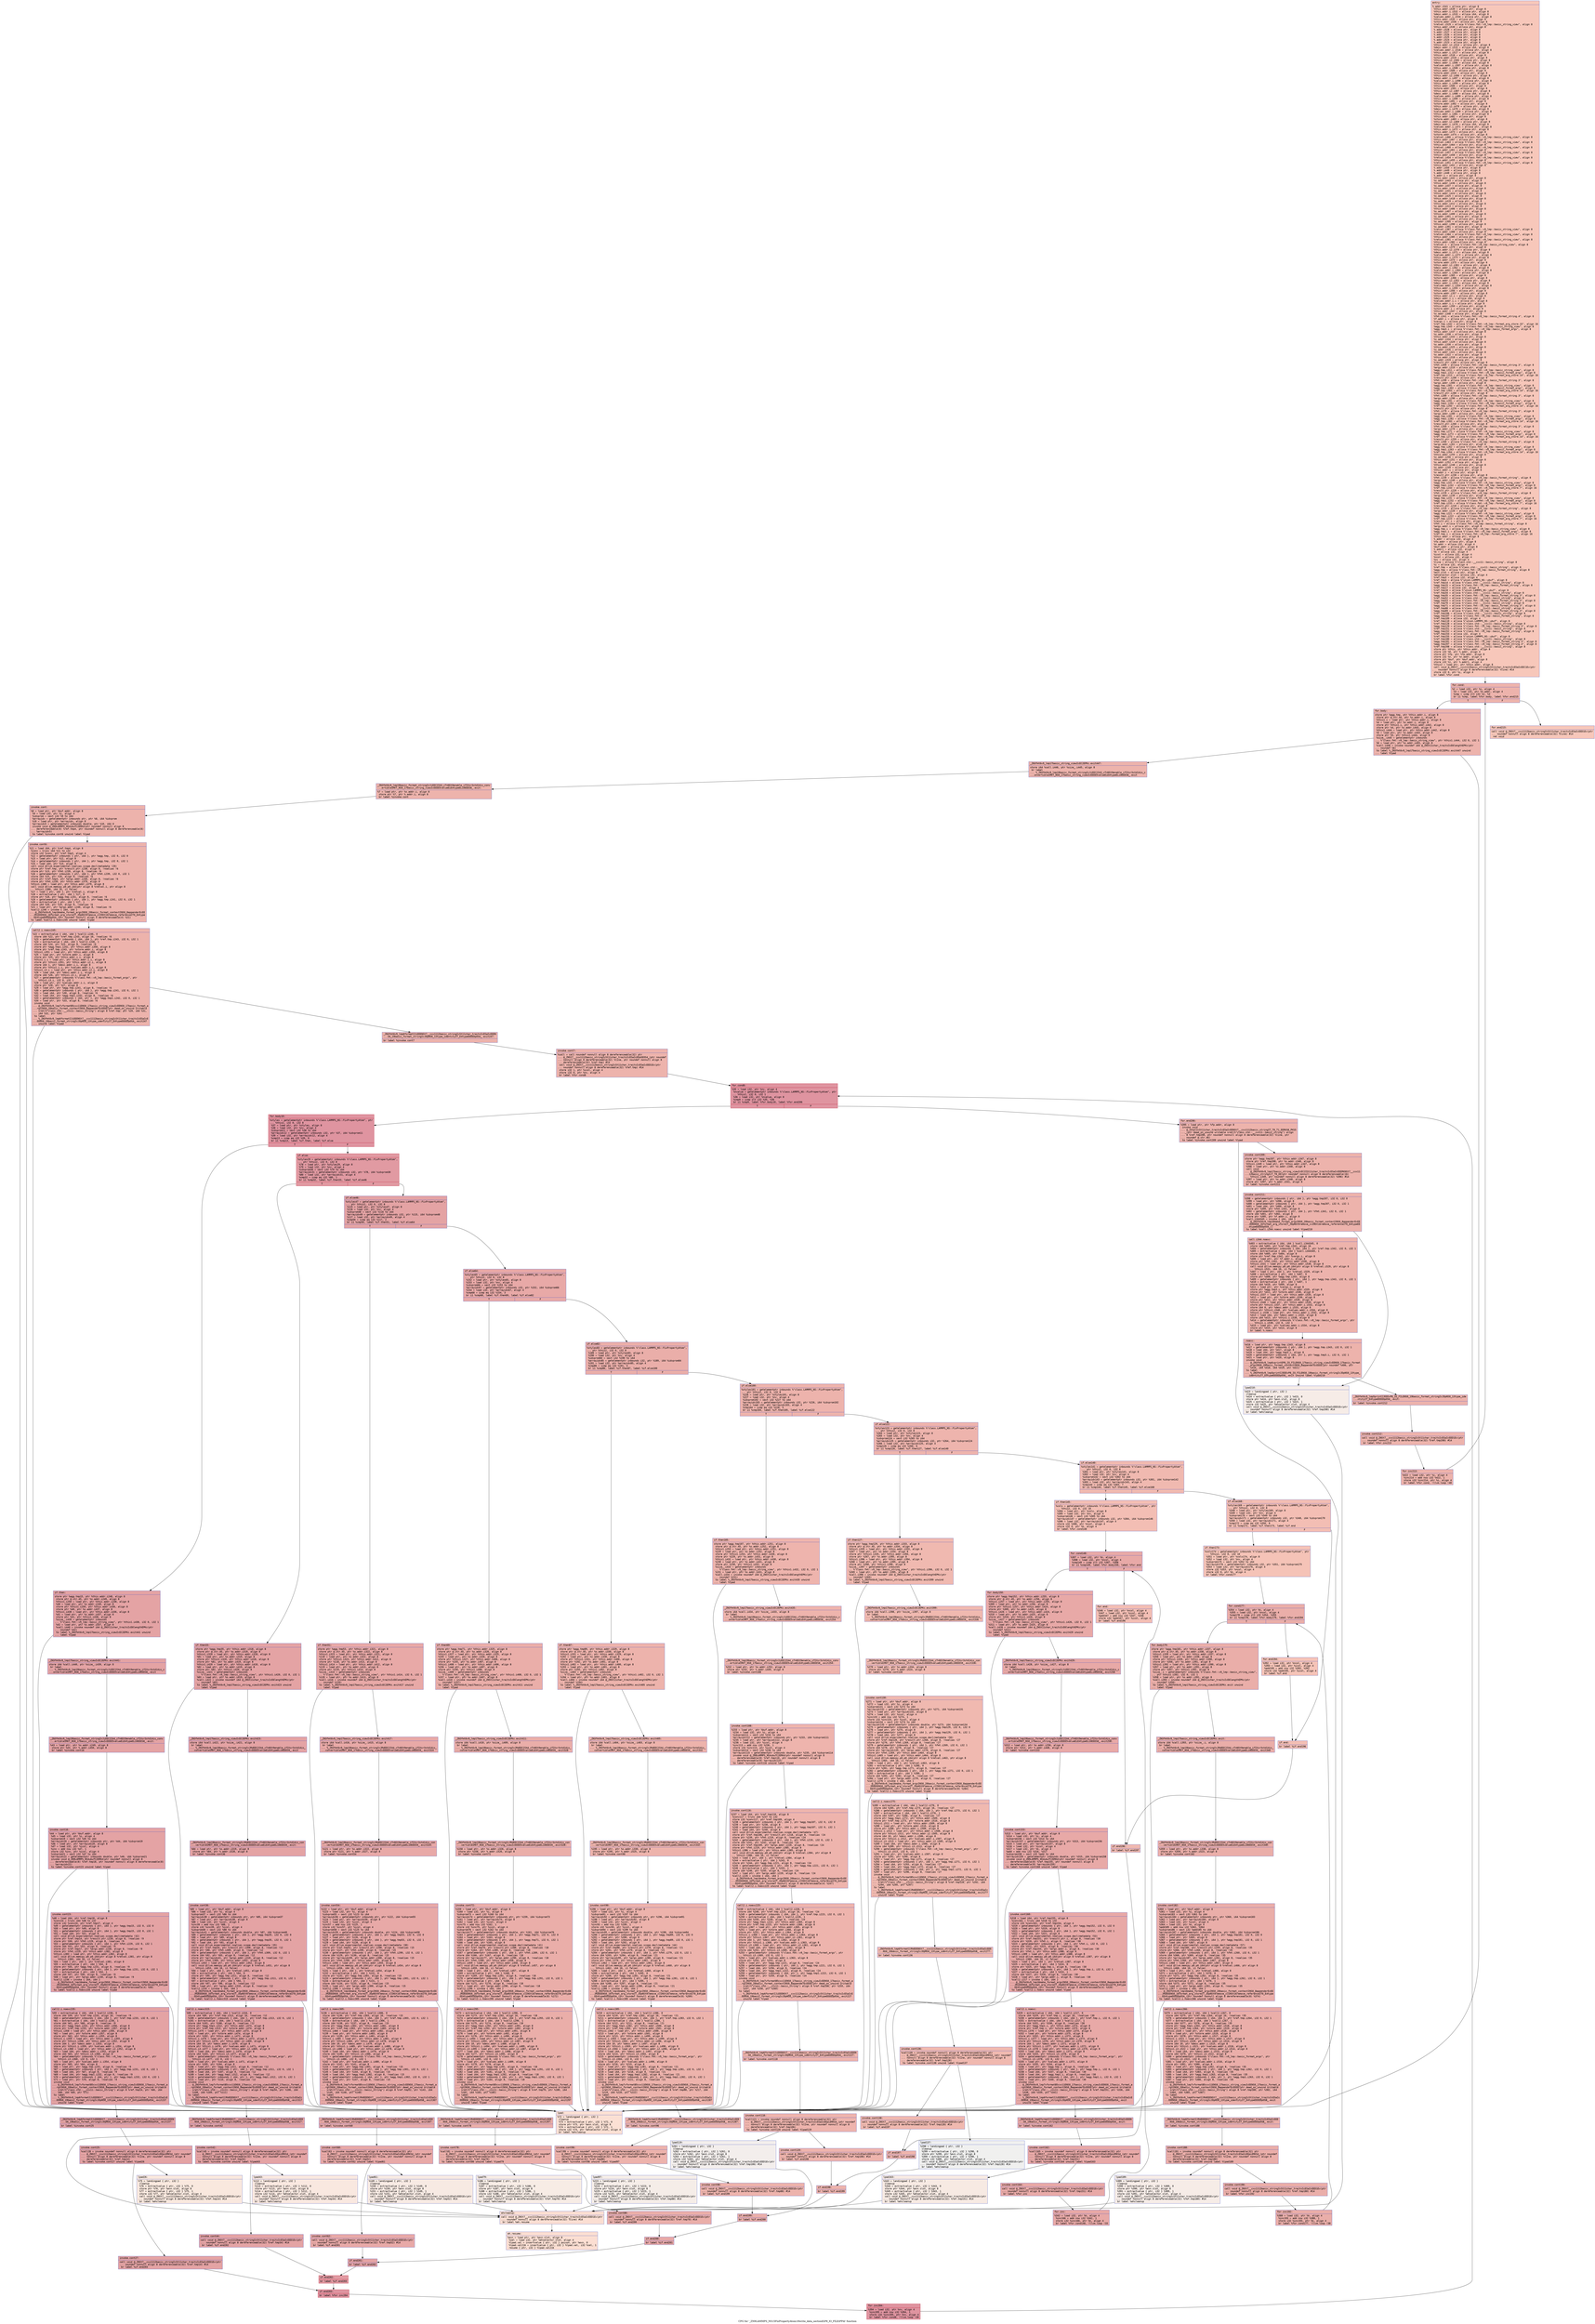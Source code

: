 digraph "CFG for '_ZN9LAMMPS_NS15FixPropertyAtom18write_data_sectionEiP8_IO_FILEiPPdi' function" {
	label="CFG for '_ZN9LAMMPS_NS15FixPropertyAtom18write_data_sectionEiP8_IO_FILEiPPdi' function";

	Node0x561c274ef910 [shape=record,color="#3d50c3ff", style=filled, fillcolor="#ec7f6370" fontname="Courier",label="{entry:\l|  %.addr.i541 = alloca ptr, align 8\l  %this.addr.i539 = alloca ptr, align 8\l  %this.addr.i.i532 = alloca ptr, align 8\l  %desc.addr.i.i533 = alloca i64, align 8\l  %values.addr.i.i534 = alloca ptr, align 8\l  %this.addr.i535 = alloca ptr, align 8\l  %store.addr.i536 = alloca ptr, align 8\l  %retval.i529 = alloca %\"class.fmt::v9_lmp::basic_string_view\", align 8\l  %this.addr.i530 = alloca ptr, align 8\l  %.addr.i528 = alloca ptr, align 8\l  %.addr.i527 = alloca ptr, align 8\l  %.addr.i526 = alloca ptr, align 8\l  %.addr.i525 = alloca ptr, align 8\l  %.addr.i524 = alloca ptr, align 8\l  %.addr.i523 = alloca ptr, align 8\l  %this.addr.i2.i514 = alloca ptr, align 8\l  %desc.addr.i.i515 = alloca i64, align 8\l  %values.addr.i.i516 = alloca ptr, align 8\l  %this.addr.i.i517 = alloca ptr, align 8\l  %this.addr.i518 = alloca ptr, align 8\l  %store.addr.i519 = alloca ptr, align 8\l  %this.addr.i2.i505 = alloca ptr, align 8\l  %desc.addr.i.i506 = alloca i64, align 8\l  %values.addr.i.i507 = alloca ptr, align 8\l  %this.addr.i.i508 = alloca ptr, align 8\l  %this.addr.i509 = alloca ptr, align 8\l  %store.addr.i510 = alloca ptr, align 8\l  %this.addr.i2.i496 = alloca ptr, align 8\l  %desc.addr.i.i497 = alloca i64, align 8\l  %values.addr.i.i498 = alloca ptr, align 8\l  %this.addr.i.i499 = alloca ptr, align 8\l  %this.addr.i500 = alloca ptr, align 8\l  %store.addr.i501 = alloca ptr, align 8\l  %this.addr.i2.i487 = alloca ptr, align 8\l  %desc.addr.i.i488 = alloca i64, align 8\l  %values.addr.i.i489 = alloca ptr, align 8\l  %this.addr.i.i490 = alloca ptr, align 8\l  %this.addr.i491 = alloca ptr, align 8\l  %store.addr.i492 = alloca ptr, align 8\l  %this.addr.i2.i478 = alloca ptr, align 8\l  %desc.addr.i.i479 = alloca i64, align 8\l  %values.addr.i.i480 = alloca ptr, align 8\l  %this.addr.i.i481 = alloca ptr, align 8\l  %this.addr.i482 = alloca ptr, align 8\l  %store.addr.i483 = alloca ptr, align 8\l  %this.addr.i2.i469 = alloca ptr, align 8\l  %desc.addr.i.i470 = alloca i64, align 8\l  %values.addr.i.i471 = alloca ptr, align 8\l  %this.addr.i.i472 = alloca ptr, align 8\l  %this.addr.i473 = alloca ptr, align 8\l  %store.addr.i474 = alloca ptr, align 8\l  %retval.i466 = alloca %\"class.fmt::v9_lmp::basic_string_view\", align 8\l  %this.addr.i467 = alloca ptr, align 8\l  %retval.i463 = alloca %\"class.fmt::v9_lmp::basic_string_view\", align 8\l  %this.addr.i464 = alloca ptr, align 8\l  %retval.i460 = alloca %\"class.fmt::v9_lmp::basic_string_view\", align 8\l  %this.addr.i461 = alloca ptr, align 8\l  %retval.i457 = alloca %\"class.fmt::v9_lmp::basic_string_view\", align 8\l  %this.addr.i458 = alloca ptr, align 8\l  %retval.i454 = alloca %\"class.fmt::v9_lmp::basic_string_view\", align 8\l  %this.addr.i455 = alloca ptr, align 8\l  %retval.i451 = alloca %\"class.fmt::v9_lmp::basic_string_view\", align 8\l  %this.addr.i452 = alloca ptr, align 8\l  %.addr.i450 = alloca ptr, align 8\l  %.addr.i449 = alloca ptr, align 8\l  %.addr.i448 = alloca ptr, align 8\l  %.addr.i = alloca ptr, align 8\l  %this.addr.i442 = alloca ptr, align 8\l  %s.addr.i443 = alloca ptr, align 8\l  %this.addr.i436 = alloca ptr, align 8\l  %s.addr.i437 = alloca ptr, align 8\l  %this.addr.i430 = alloca ptr, align 8\l  %s.addr.i431 = alloca ptr, align 8\l  %this.addr.i424 = alloca ptr, align 8\l  %s.addr.i425 = alloca ptr, align 8\l  %this.addr.i418 = alloca ptr, align 8\l  %s.addr.i419 = alloca ptr, align 8\l  %this.addr.i412 = alloca ptr, align 8\l  %s.addr.i413 = alloca ptr, align 8\l  %this.addr.i406 = alloca ptr, align 8\l  %s.addr.i407 = alloca ptr, align 8\l  %this.addr.i400 = alloca ptr, align 8\l  %s.addr.i401 = alloca ptr, align 8\l  %this.addr.i394 = alloca ptr, align 8\l  %s.addr.i395 = alloca ptr, align 8\l  %this.addr.i390 = alloca ptr, align 8\l  %s.addr.i391 = alloca ptr, align 8\l  %retval.i387 = alloca %\"class.fmt::v9_lmp::basic_string_view\", align 8\l  %this.addr.i388 = alloca ptr, align 8\l  %retval.i384 = alloca %\"class.fmt::v9_lmp::basic_string_view\", align 8\l  %this.addr.i385 = alloca ptr, align 8\l  %retval.i381 = alloca %\"class.fmt::v9_lmp::basic_string_view\", align 8\l  %this.addr.i382 = alloca ptr, align 8\l  %retval.i = alloca %\"class.fmt::v9_lmp::basic_string_view\", align 8\l  %this.addr.i379 = alloca ptr, align 8\l  %this.addr.i2.i370 = alloca ptr, align 8\l  %desc.addr.i.i371 = alloca i64, align 8\l  %values.addr.i.i372 = alloca ptr, align 8\l  %this.addr.i.i373 = alloca ptr, align 8\l  %this.addr.i374 = alloca ptr, align 8\l  %store.addr.i375 = alloca ptr, align 8\l  %this.addr.i2.i361 = alloca ptr, align 8\l  %desc.addr.i.i362 = alloca i64, align 8\l  %values.addr.i.i363 = alloca ptr, align 8\l  %this.addr.i.i364 = alloca ptr, align 8\l  %this.addr.i365 = alloca ptr, align 8\l  %store.addr.i366 = alloca ptr, align 8\l  %this.addr.i2.i352 = alloca ptr, align 8\l  %desc.addr.i.i353 = alloca i64, align 8\l  %values.addr.i.i354 = alloca ptr, align 8\l  %this.addr.i.i355 = alloca ptr, align 8\l  %this.addr.i356 = alloca ptr, align 8\l  %store.addr.i357 = alloca ptr, align 8\l  %this.addr.i2.i = alloca ptr, align 8\l  %desc.addr.i.i = alloca i64, align 8\l  %values.addr.i.i = alloca ptr, align 8\l  %this.addr.i.i = alloca ptr, align 8\l  %this.addr.i350 = alloca ptr, align 8\l  %store.addr.i = alloca ptr, align 8\l  %this.addr.i347 = alloca ptr, align 8\l  %s.addr.i348 = alloca ptr, align 8\l  %fmt.i341 = alloca %\"class.fmt::v9_lmp::basic_format_string.4\", align 8\l  %f.addr.i = alloca ptr, align 8\l  %vargs.i = alloca ptr, align 8\l  %ref.tmp.i342 = alloca %\"class.fmt::v9_lmp::format_arg_store.15\", align 16\l  %agg.tmp.i343 = alloca %\"class.fmt::v9_lmp::basic_string_view\", align 8\l  %agg.tmp3.i = alloca %\"class.fmt::v9_lmp::basic_format_args\", align 8\l  %this.addr.i337 = alloca ptr, align 8\l  %s.addr.i338 = alloca ptr, align 8\l  %this.addr.i333 = alloca ptr, align 8\l  %s.addr.i334 = alloca ptr, align 8\l  %this.addr.i329 = alloca ptr, align 8\l  %s.addr.i330 = alloca ptr, align 8\l  %this.addr.i325 = alloca ptr, align 8\l  %s.addr.i326 = alloca ptr, align 8\l  %this.addr.i321 = alloca ptr, align 8\l  %s.addr.i322 = alloca ptr, align 8\l  %this.addr.i318 = alloca ptr, align 8\l  %s.addr.i319 = alloca ptr, align 8\l  %result.ptr.i308 = alloca ptr, align 8\l  %fmt.i309 = alloca %\"class.fmt::v9_lmp::basic_format_string.3\", align 8\l  %args.addr.i310 = alloca ptr, align 8\l  %agg.tmp.i311 = alloca %\"class.fmt::v9_lmp::basic_string_view\", align 8\l  %agg.tmp1.i312 = alloca %\"class.fmt::v9_lmp::basic_format_args\", align 8\l  %ref.tmp.i313 = alloca %\"class.fmt::v9_lmp::format_arg_store.14\", align 16\l  %result.ptr.i298 = alloca ptr, align 8\l  %fmt.i299 = alloca %\"class.fmt::v9_lmp::basic_format_string.3\", align 8\l  %args.addr.i300 = alloca ptr, align 8\l  %agg.tmp.i301 = alloca %\"class.fmt::v9_lmp::basic_string_view\", align 8\l  %agg.tmp1.i302 = alloca %\"class.fmt::v9_lmp::basic_format_args\", align 8\l  %ref.tmp.i303 = alloca %\"class.fmt::v9_lmp::format_arg_store.14\", align 16\l  %result.ptr.i288 = alloca ptr, align 8\l  %fmt.i289 = alloca %\"class.fmt::v9_lmp::basic_format_string.3\", align 8\l  %args.addr.i290 = alloca ptr, align 8\l  %agg.tmp.i291 = alloca %\"class.fmt::v9_lmp::basic_string_view\", align 8\l  %agg.tmp1.i292 = alloca %\"class.fmt::v9_lmp::basic_format_args\", align 8\l  %ref.tmp.i293 = alloca %\"class.fmt::v9_lmp::format_arg_store.14\", align 16\l  %result.ptr.i278 = alloca ptr, align 8\l  %fmt.i279 = alloca %\"class.fmt::v9_lmp::basic_format_string.3\", align 8\l  %args.addr.i280 = alloca ptr, align 8\l  %agg.tmp.i281 = alloca %\"class.fmt::v9_lmp::basic_string_view\", align 8\l  %agg.tmp1.i282 = alloca %\"class.fmt::v9_lmp::basic_format_args\", align 8\l  %ref.tmp.i283 = alloca %\"class.fmt::v9_lmp::format_arg_store.14\", align 16\l  %result.ptr.i268 = alloca ptr, align 8\l  %fmt.i269 = alloca %\"class.fmt::v9_lmp::basic_format_string.3\", align 8\l  %args.addr.i270 = alloca ptr, align 8\l  %agg.tmp.i271 = alloca %\"class.fmt::v9_lmp::basic_string_view\", align 8\l  %agg.tmp1.i272 = alloca %\"class.fmt::v9_lmp::basic_format_args\", align 8\l  %ref.tmp.i273 = alloca %\"class.fmt::v9_lmp::format_arg_store.14\", align 16\l  %result.ptr.i259 = alloca ptr, align 8\l  %fmt.i260 = alloca %\"class.fmt::v9_lmp::basic_format_string.3\", align 8\l  %args.addr.i261 = alloca ptr, align 8\l  %agg.tmp.i262 = alloca %\"class.fmt::v9_lmp::basic_string_view\", align 8\l  %agg.tmp1.i263 = alloca %\"class.fmt::v9_lmp::basic_format_args\", align 8\l  %ref.tmp.i264 = alloca %\"class.fmt::v9_lmp::format_arg_store.14\", align 16\l  %this.addr.i255 = alloca ptr, align 8\l  %s.addr.i256 = alloca ptr, align 8\l  %this.addr.i251 = alloca ptr, align 8\l  %s.addr.i252 = alloca ptr, align 8\l  %this.addr.i248 = alloca ptr, align 8\l  %s.addr.i249 = alloca ptr, align 8\l  %this.addr.i = alloca ptr, align 8\l  %s.addr.i = alloca ptr, align 8\l  %result.ptr.i238 = alloca ptr, align 8\l  %fmt.i239 = alloca %\"class.fmt::v9_lmp::basic_format_string\", align 8\l  %args.addr.i240 = alloca ptr, align 8\l  %agg.tmp.i241 = alloca %\"class.fmt::v9_lmp::basic_string_view\", align 8\l  %agg.tmp1.i242 = alloca %\"class.fmt::v9_lmp::basic_format_args\", align 8\l  %ref.tmp.i243 = alloca %\"class.fmt::v9_lmp::format_arg_store.7\", align 16\l  %result.ptr.i228 = alloca ptr, align 8\l  %fmt.i229 = alloca %\"class.fmt::v9_lmp::basic_format_string\", align 8\l  %args.addr.i230 = alloca ptr, align 8\l  %agg.tmp.i231 = alloca %\"class.fmt::v9_lmp::basic_string_view\", align 8\l  %agg.tmp1.i232 = alloca %\"class.fmt::v9_lmp::basic_format_args\", align 8\l  %ref.tmp.i233 = alloca %\"class.fmt::v9_lmp::format_arg_store.7\", align 16\l  %result.ptr.i218 = alloca ptr, align 8\l  %fmt.i219 = alloca %\"class.fmt::v9_lmp::basic_format_string\", align 8\l  %args.addr.i220 = alloca ptr, align 8\l  %agg.tmp.i221 = alloca %\"class.fmt::v9_lmp::basic_string_view\", align 8\l  %agg.tmp1.i222 = alloca %\"class.fmt::v9_lmp::basic_format_args\", align 8\l  %ref.tmp.i223 = alloca %\"class.fmt::v9_lmp::format_arg_store.7\", align 16\l  %result.ptr.i = alloca ptr, align 8\l  %fmt.i = alloca %\"class.fmt::v9_lmp::basic_format_string\", align 8\l  %args.addr.i = alloca ptr, align 8\l  %agg.tmp.i = alloca %\"class.fmt::v9_lmp::basic_string_view\", align 8\l  %agg.tmp1.i = alloca %\"class.fmt::v9_lmp::basic_format_args\", align 8\l  %ref.tmp.i = alloca %\"class.fmt::v9_lmp::format_arg_store.7\", align 16\l  %this.addr = alloca ptr, align 8\l  %.addr = alloca i32, align 4\l  %fp.addr = alloca ptr, align 8\l  %n.addr = alloca i32, align 4\l  %buf.addr = alloca ptr, align 8\l  %.addr1 = alloca i32, align 4\l  %k = alloca i32, align 4\l  %icol = alloca i32, align 4\l  %ncol = alloca i32, align 4\l  %nv = alloca i32, align 4\l  %line = alloca %\"class.std::__cxx11::basic_string\", align 8\l  %i = alloca i32, align 4\l  %ref.tmp = alloca %\"class.std::__cxx11::basic_string\", align 8\l  %agg.tmp = alloca %\"class.fmt::v9_lmp::basic_format_string\", align 8\l  %exn.slot = alloca ptr, align 8\l  %ehselector.slot = alloca i32, align 4\l  %ref.tmp3 = alloca i32, align 4\l  %ref.tmp4 = alloca %\"union.LAMMPS_NS::ubuf\", align 8\l  %ref.tmp14 = alloca %\"class.std::__cxx11::basic_string\", align 8\l  %agg.tmp15 = alloca %\"class.fmt::v9_lmp::basic_format_string\", align 8\l  %ref.tmp17 = alloca i32, align 4\l  %ref.tmp18 = alloca %\"union.LAMMPS_NS::ubuf\", align 8\l  %ref.tmp34 = alloca %\"class.std::__cxx11::basic_string\", align 8\l  %agg.tmp35 = alloca %\"class.fmt::v9_lmp::basic_format_string.3\", align 8\l  %ref.tmp52 = alloca %\"class.std::__cxx11::basic_string\", align 8\l  %agg.tmp53 = alloca %\"class.fmt::v9_lmp::basic_format_string.3\", align 8\l  %ref.tmp70 = alloca %\"class.std::__cxx11::basic_string\", align 8\l  %agg.tmp71 = alloca %\"class.fmt::v9_lmp::basic_format_string.3\", align 8\l  %ref.tmp88 = alloca %\"class.std::__cxx11::basic_string\", align 8\l  %agg.tmp89 = alloca %\"class.fmt::v9_lmp::basic_format_string.3\", align 8\l  %ref.tmp106 = alloca %\"class.std::__cxx11::basic_string\", align 8\l  %agg.tmp107 = alloca %\"class.fmt::v9_lmp::basic_format_string\", align 8\l  %ref.tmp109 = alloca i32, align 4\l  %ref.tmp110 = alloca %\"union.LAMMPS_NS::ubuf\", align 8\l  %ref.tmp128 = alloca %\"class.std::__cxx11::basic_string\", align 8\l  %agg.tmp129 = alloca %\"class.fmt::v9_lmp::basic_format_string.3\", align 8\l  %ref.tmp151 = alloca %\"class.std::__cxx11::basic_string\", align 8\l  %agg.tmp152 = alloca %\"class.fmt::v9_lmp::basic_format_string\", align 8\l  %ref.tmp154 = alloca i32, align 4\l  %ref.tmp155 = alloca %\"union.LAMMPS_NS::ubuf\", align 8\l  %ref.tmp180 = alloca %\"class.std::__cxx11::basic_string\", align 8\l  %agg.tmp181 = alloca %\"class.fmt::v9_lmp::basic_format_string.3\", align 8\l  %agg.tmp207 = alloca %\"class.fmt::v9_lmp::basic_format_string.4\", align 8\l  %ref.tmp208 = alloca %\"class.std::__cxx11::basic_string\", align 8\l  store ptr %this, ptr %this.addr, align 8\l  store i32 %0, ptr %.addr, align 4\l  store ptr %fp, ptr %fp.addr, align 8\l  store i32 %n, ptr %n.addr, align 4\l  store ptr %buf, ptr %buf.addr, align 8\l  store i32 %1, ptr %.addr1, align 4\l  %this2 = load ptr, ptr %this.addr, align 8\l  call void @_ZNSt7__cxx1112basic_stringIcSt11char_traitsIcESaIcEEC1Ev(ptr\l... noundef nonnull align 8 dereferenceable(32) %line) #14\l  store i32 0, ptr %i, align 4\l  br label %for.cond\l}"];
	Node0x561c274ef910 -> Node0x561c274ef9e0[tooltip="entry -> for.cond\nProbability 100.00%" ];
	Node0x561c274ef9e0 [shape=record,color="#3d50c3ff", style=filled, fillcolor="#d6524470" fontname="Courier",label="{for.cond:\l|  %2 = load i32, ptr %i, align 4\l  %3 = load i32, ptr %n.addr, align 4\l  %cmp = icmp slt i32 %2, %3\l  br i1 %cmp, label %for.body, label %for.end215\l|{<s0>T|<s1>F}}"];
	Node0x561c274ef9e0:s0 -> Node0x561c27500470[tooltip="for.cond -> for.body\nProbability 96.88%" ];
	Node0x561c274ef9e0:s1 -> Node0x561c275004c0[tooltip="for.cond -> for.end215\nProbability 3.12%" ];
	Node0x561c27500470 [shape=record,color="#3d50c3ff", style=filled, fillcolor="#d6524470" fontname="Courier",label="{for.body:\l|  store ptr %agg.tmp, ptr %this.addr.i, align 8\l  store ptr @.str.44, ptr %s.addr.i, align 8\l  %this1.i = load ptr, ptr %this.addr.i, align 8\l  %4 = load ptr, ptr %s.addr.i, align 8\l  store ptr %this1.i, ptr %this.addr.i442, align 8\l  store ptr %4, ptr %s.addr.i443, align 8\l  %this1.i444 = load ptr, ptr %this.addr.i442, align 8\l  %5 = load ptr, ptr %s.addr.i443, align 8\l  store ptr %5, ptr %this1.i444, align 8\l  %size_.i445 = getelementptr inbounds\l... %\"class.fmt::v9_lmp::basic_string_view\", ptr %this1.i444, i32 0, i32 1\l  %6 = load ptr, ptr %s.addr.i443, align 8\l  %call.i446 = invoke noundef i64 @_ZNSt11char_traitsIcE6lengthEPKc(ptr\l... noundef %6)\l          to label %_ZN3fmt6v9_lmp17basic_string_viewIcEC2EPKc.exit447 unwind\l... label %lpad\l}"];
	Node0x561c27500470 -> Node0x561c27500d40[tooltip="for.body -> _ZN3fmt6v9_lmp17basic_string_viewIcEC2EPKc.exit447\nProbability 100.00%" ];
	Node0x561c27500470 -> Node0x561c27500e20[tooltip="for.body -> lpad\nProbability 0.00%" ];
	Node0x561c27500d40 [shape=record,color="#3d50c3ff", style=filled, fillcolor="#d6524470" fontname="Courier",label="{_ZN3fmt6v9_lmp17basic_string_viewIcEC2EPKc.exit447:\l|  store i64 %call.i446, ptr %size_.i445, align 8\l  br label\l... %_ZN3fmt6v9_lmp19basic_format_stringIcJiEEC2IA3_cTnNSt9enable_ifIXsr3std14is_c\l...onvertibleIRKT_NS0_17basic_string_viewIcEEEE5valueEiE4typeELi0EEES8_.exit\l}"];
	Node0x561c27500d40 -> Node0x561c275010b0[tooltip="_ZN3fmt6v9_lmp17basic_string_viewIcEC2EPKc.exit447 -> _ZN3fmt6v9_lmp19basic_format_stringIcJiEEC2IA3_cTnNSt9enable_ifIXsr3std14is_convertibleIRKT_NS0_17basic_string_viewIcEEEE5valueEiE4typeELi0EEES8_.exit\nProbability 100.00%" ];
	Node0x561c275010b0 [shape=record,color="#3d50c3ff", style=filled, fillcolor="#d6524470" fontname="Courier",label="{_ZN3fmt6v9_lmp19basic_format_stringIcJiEEC2IA3_cTnNSt9enable_ifIXsr3std14is_conv\l...ertibleIRKT_NS0_17basic_string_viewIcEEEE5valueEiE4typeELi0EEES8_.exit:\l|  %7 = load ptr, ptr %s.addr.i, align 8\l  store ptr %7, ptr %.addr.i, align 8\l  br label %invoke.cont\l}"];
	Node0x561c275010b0 -> Node0x561c275013e0[tooltip="_ZN3fmt6v9_lmp19basic_format_stringIcJiEEC2IA3_cTnNSt9enable_ifIXsr3std14is_convertibleIRKT_NS0_17basic_string_viewIcEEEE5valueEiE4typeELi0EEES8_.exit -> invoke.cont\nProbability 100.00%" ];
	Node0x561c275013e0 [shape=record,color="#3d50c3ff", style=filled, fillcolor="#d6524470" fontname="Courier",label="{invoke.cont:\l|  %8 = load ptr, ptr %buf.addr, align 8\l  %9 = load i32, ptr %i, align 4\l  %idxprom = sext i32 %9 to i64\l  %arrayidx = getelementptr inbounds ptr, ptr %8, i64 %idxprom\l  %10 = load ptr, ptr %arrayidx, align 8\l  %arrayidx5 = getelementptr inbounds double, ptr %10, i64 0\l  invoke void @_ZN9LAMMPS_NS4ubufC2ERKd(ptr noundef nonnull align 8\l... dereferenceable(8) %ref.tmp4, ptr noundef nonnull align 8 dereferenceable(8)\l... %arrayidx5)\l          to label %invoke.cont6 unwind label %lpad\l}"];
	Node0x561c275013e0 -> Node0x561c27501720[tooltip="invoke.cont -> invoke.cont6\nProbability 100.00%" ];
	Node0x561c275013e0 -> Node0x561c27500e20[tooltip="invoke.cont -> lpad\nProbability 0.00%" ];
	Node0x561c27501720 [shape=record,color="#3d50c3ff", style=filled, fillcolor="#d6524470" fontname="Courier",label="{invoke.cont6:\l|  %11 = load i64, ptr %ref.tmp4, align 8\l  %conv = trunc i64 %11 to i32\l  store i32 %conv, ptr %ref.tmp3, align 4\l  %12 = getelementptr inbounds \{ ptr, i64 \}, ptr %agg.tmp, i32 0, i32 0\l  %13 = load ptr, ptr %12, align 8\l  %14 = getelementptr inbounds \{ ptr, i64 \}, ptr %agg.tmp, i32 0, i32 1\l  %15 = load i64, ptr %14, align 8\l  call void @llvm.experimental.noalias.scope.decl(metadata !29)\l  store ptr %ref.tmp, ptr %result.ptr.i238, align 8, !noalias !6\l  store ptr %13, ptr %fmt.i239, align 8, !noalias !6\l  %16 = getelementptr inbounds \{ ptr, i64 \}, ptr %fmt.i239, i32 0, i32 1\l  store i64 %15, ptr %16, align 8, !noalias !6\l  store ptr %ref.tmp3, ptr %args.addr.i240, align 8, !noalias !6\l  store ptr %fmt.i239, ptr %this.addr.i379, align 8\l  %this1.i380 = load ptr, ptr %this.addr.i379, align 8\l  call void @llvm.memcpy.p0.p0.i64(ptr align 8 %retval.i, ptr align 8\l... %this1.i380, i64 16, i1 false)\l  %17 = load \{ ptr, i64 \}, ptr %retval.i, align 8\l  %18 = extractvalue \{ ptr, i64 \} %17, 0\l  store ptr %18, ptr %agg.tmp.i241, align 8, !noalias !6\l  %19 = getelementptr inbounds \{ ptr, i64 \}, ptr %agg.tmp.i241, i32 0, i32 1\l  %20 = extractvalue \{ ptr, i64 \} %17, 1\l  store i64 %20, ptr %19, align 8, !noalias !6\l  %21 = load ptr, ptr %args.addr.i240, align 8, !noalias !6\l  %call2.i246 = invoke \{ i64, i64 \}\l... @_ZN3fmt6v9_lmp16make_format_argsINS0_20basic_format_contextINS0_8appenderEcEE\l...JRiEEENS0_16format_arg_storeIT_JDpNSt9remove_cvINSt16remove_referenceIT0_E4type\l...EE4typeEEEEDpOSA_(ptr noundef nonnull align 4 dereferenceable(4) %21)\l          to label %call2.i.noexc245 unwind label %lpad\l}"];
	Node0x561c27501720 -> Node0x561c27503680[tooltip="invoke.cont6 -> call2.i.noexc245\nProbability 100.00%" ];
	Node0x561c27501720 -> Node0x561c27500e20[tooltip="invoke.cont6 -> lpad\nProbability 0.00%" ];
	Node0x561c27503680 [shape=record,color="#3d50c3ff", style=filled, fillcolor="#d6524470" fontname="Courier",label="{call2.i.noexc245:\l|  %22 = extractvalue \{ i64, i64 \} %call2.i246, 0\l  store i64 %22, ptr %ref.tmp.i243, align 16, !noalias !6\l  %23 = getelementptr inbounds \{ i64, i64 \}, ptr %ref.tmp.i243, i32 0, i32 1\l  %24 = extractvalue \{ i64, i64 \} %call2.i246, 1\l  store i64 %24, ptr %23, align 8, !noalias !6\l  store ptr %agg.tmp1.i242, ptr %this.addr.i350, align 8\l  store ptr %ref.tmp.i243, ptr %store.addr.i, align 8\l  %this1.i351 = load ptr, ptr %this.addr.i350, align 8\l  %25 = load ptr, ptr %store.addr.i, align 8\l  store ptr %25, ptr %this.addr.i.i, align 8\l  %this1.i.i = load ptr, ptr %this.addr.i.i, align 8\l  store ptr %this1.i351, ptr %this.addr.i2.i, align 8\l  store i64 1, ptr %desc.addr.i.i, align 8\l  store ptr %this1.i.i, ptr %values.addr.i.i, align 8\l  %this1.i3.i = load ptr, ptr %this.addr.i2.i, align 8\l  %26 = load i64, ptr %desc.addr.i.i, align 8\l  store i64 %26, ptr %this1.i3.i, align 8\l  %27 = getelementptr inbounds %\"class.fmt::v9_lmp::basic_format_args\", ptr\l... %this1.i3.i, i32 0, i32 1\l  %28 = load ptr, ptr %values.addr.i.i, align 8\l  store ptr %28, ptr %27, align 8\l  %29 = load ptr, ptr %agg.tmp.i241, align 8, !noalias !6\l  %30 = getelementptr inbounds \{ ptr, i64 \}, ptr %agg.tmp.i241, i32 0, i32 1\l  %31 = load i64, ptr %30, align 8, !noalias !6\l  %32 = load i64, ptr %agg.tmp1.i242, align 8, !noalias !6\l  %33 = getelementptr inbounds \{ i64, ptr \}, ptr %agg.tmp1.i242, i32 0, i32 1\l  %34 = load ptr, ptr %33, align 8, !noalias !6\l  invoke void\l... @_ZN3fmt6v9_lmp7vformatB5cxx11ENS0_17basic_string_viewIcEENS0_17basic_format_a\l...rgsINS0_20basic_format_contextINS0_8appenderEcEEEE(ptr dead_on_unwind writable\l... sret(%\"class.std::__cxx11::basic_string\") align 8 %ref.tmp, ptr %29, i64 %31,\l... i64 %32, ptr %34)\l          to label\l... %_ZN3fmt6v9_lmp6formatIJiEEENSt7__cxx1112basic_stringIcSt11char_traitsIcESaIcE\l...EENS0_19basic_format_stringIcJDpNS0_13type_identityIT_E4typeEEEEDpOSA_.exit247\l... unwind label %lpad\l}"];
	Node0x561c27503680 -> Node0x561c27504950[tooltip="call2.i.noexc245 -> _ZN3fmt6v9_lmp6formatIJiEEENSt7__cxx1112basic_stringIcSt11char_traitsIcESaIcEEENS0_19basic_format_stringIcJDpNS0_13type_identityIT_E4typeEEEEDpOSA_.exit247\nProbability 100.00%" ];
	Node0x561c27503680 -> Node0x561c27500e20[tooltip="call2.i.noexc245 -> lpad\nProbability 0.00%" ];
	Node0x561c27504950 [shape=record,color="#3d50c3ff", style=filled, fillcolor="#d6524470" fontname="Courier",label="{_ZN3fmt6v9_lmp6formatIJiEEENSt7__cxx1112basic_stringIcSt11char_traitsIcESaIcEEEN\l...S0_19basic_format_stringIcJDpNS0_13type_identityIT_E4typeEEEEDpOSA_.exit247:\l|  br label %invoke.cont7\l}"];
	Node0x561c27504950 -> Node0x561c27504f40[tooltip="_ZN3fmt6v9_lmp6formatIJiEEENSt7__cxx1112basic_stringIcSt11char_traitsIcESaIcEEENS0_19basic_format_stringIcJDpNS0_13type_identityIT_E4typeEEEEDpOSA_.exit247 -> invoke.cont7\nProbability 100.00%" ];
	Node0x561c27504f40 [shape=record,color="#3d50c3ff", style=filled, fillcolor="#d6524470" fontname="Courier",label="{invoke.cont7:\l|  %call = call noundef nonnull align 8 dereferenceable(32) ptr\l... @_ZNSt7__cxx1112basic_stringIcSt11char_traitsIcESaIcEEaSEOS4_(ptr noundef\l... nonnull align 8 dereferenceable(32) %line, ptr noundef nonnull align 8\l... dereferenceable(32) %ref.tmp) #14\l  call void @_ZNSt7__cxx1112basic_stringIcSt11char_traitsIcESaIcEED1Ev(ptr\l... noundef nonnull align 8 dereferenceable(32) %ref.tmp) #14\l  store i32 1, ptr %icol, align 4\l  store i32 0, ptr %nv, align 4\l  br label %for.cond8\l}"];
	Node0x561c27504f40 -> Node0x561c27505000[tooltip="invoke.cont7 -> for.cond8\nProbability 100.00%" ];
	Node0x561c27505000 [shape=record,color="#b70d28ff", style=filled, fillcolor="#b70d2870" fontname="Courier",label="{for.cond8:\l|  %35 = load i32, ptr %nv, align 4\l  %nvalue = getelementptr inbounds %\"class.LAMMPS_NS::FixPropertyAtom\", ptr\l... %this2, i32 0, i32 1\l  %36 = load i32, ptr %nvalue, align 8\l  %cmp9 = icmp slt i32 %35, %36\l  br i1 %cmp9, label %for.body10, label %for.end206\l|{<s0>T|<s1>F}}"];
	Node0x561c27505000:s0 -> Node0x561c27505750[tooltip="for.cond8 -> for.body10\nProbability 96.88%" ];
	Node0x561c27505000:s1 -> Node0x561c275057d0[tooltip="for.cond8 -> for.end206\nProbability 3.12%" ];
	Node0x561c27505750 [shape=record,color="#b70d28ff", style=filled, fillcolor="#b70d2870" fontname="Courier",label="{for.body10:\l|  %styles = getelementptr inbounds %\"class.LAMMPS_NS::FixPropertyAtom\", ptr\l... %this2, i32 0, i32 8\l  %37 = load ptr, ptr %styles, align 8\l  %38 = load i32, ptr %nv, align 4\l  %idxprom11 = sext i32 %38 to i64\l  %arrayidx12 = getelementptr inbounds i32, ptr %37, i64 %idxprom11\l  %39 = load i32, ptr %arrayidx12, align 4\l  %cmp13 = icmp eq i32 %39, 0\l  br i1 %cmp13, label %if.then, label %if.else\l|{<s0>T|<s1>F}}"];
	Node0x561c27505750:s0 -> Node0x561c27505d30[tooltip="for.body10 -> if.then\nProbability 37.50%" ];
	Node0x561c27505750:s1 -> Node0x561c27505da0[tooltip="for.body10 -> if.else\nProbability 62.50%" ];
	Node0x561c27505d30 [shape=record,color="#3d50c3ff", style=filled, fillcolor="#c32e3170" fontname="Courier",label="{if.then:\l|  store ptr %agg.tmp15, ptr %this.addr.i248, align 8\l  store ptr @.str.45, ptr %s.addr.i249, align 8\l  %this1.i250 = load ptr, ptr %this.addr.i248, align 8\l  %40 = load ptr, ptr %s.addr.i249, align 8\l  store ptr %this1.i250, ptr %this.addr.i436, align 8\l  store ptr %40, ptr %s.addr.i437, align 8\l  %this1.i438 = load ptr, ptr %this.addr.i436, align 8\l  %41 = load ptr, ptr %s.addr.i437, align 8\l  store ptr %41, ptr %this1.i438, align 8\l  %size_.i439 = getelementptr inbounds\l... %\"class.fmt::v9_lmp::basic_string_view\", ptr %this1.i438, i32 0, i32 1\l  %42 = load ptr, ptr %s.addr.i437, align 8\l  %call.i440 = invoke noundef i64 @_ZNSt11char_traitsIcE6lengthEPKc(ptr\l... noundef %42)\l          to label %_ZN3fmt6v9_lmp17basic_string_viewIcEC2EPKc.exit441 unwind\l... label %lpad\l}"];
	Node0x561c27505d30 -> Node0x561c275065d0[tooltip="if.then -> _ZN3fmt6v9_lmp17basic_string_viewIcEC2EPKc.exit441\nProbability 100.00%" ];
	Node0x561c27505d30 -> Node0x561c27500e20[tooltip="if.then -> lpad\nProbability 0.00%" ];
	Node0x561c275065d0 [shape=record,color="#3d50c3ff", style=filled, fillcolor="#c32e3170" fontname="Courier",label="{_ZN3fmt6v9_lmp17basic_string_viewIcEC2EPKc.exit441:\l|  store i64 %call.i440, ptr %size_.i439, align 8\l  br label\l... %_ZN3fmt6v9_lmp19basic_format_stringIcJiEEC2IA4_cTnNSt9enable_ifIXsr3std14is_c\l...onvertibleIRKT_NS0_17basic_string_viewIcEEEE5valueEiE4typeELi0EEES8_.exit\l}"];
	Node0x561c275065d0 -> Node0x561c275069b0[tooltip="_ZN3fmt6v9_lmp17basic_string_viewIcEC2EPKc.exit441 -> _ZN3fmt6v9_lmp19basic_format_stringIcJiEEC2IA4_cTnNSt9enable_ifIXsr3std14is_convertibleIRKT_NS0_17basic_string_viewIcEEEE5valueEiE4typeELi0EEES8_.exit\nProbability 100.00%" ];
	Node0x561c275069b0 [shape=record,color="#3d50c3ff", style=filled, fillcolor="#c32e3170" fontname="Courier",label="{_ZN3fmt6v9_lmp19basic_format_stringIcJiEEC2IA4_cTnNSt9enable_ifIXsr3std14is_conv\l...ertibleIRKT_NS0_17basic_string_viewIcEEEE5valueEiE4typeELi0EEES8_.exit:\l|  %43 = load ptr, ptr %s.addr.i249, align 8\l  store ptr %43, ptr %.addr.i450, align 8\l  br label %invoke.cont16\l}"];
	Node0x561c275069b0 -> Node0x561c27506c30[tooltip="_ZN3fmt6v9_lmp19basic_format_stringIcJiEEC2IA4_cTnNSt9enable_ifIXsr3std14is_convertibleIRKT_NS0_17basic_string_viewIcEEEE5valueEiE4typeELi0EEES8_.exit -> invoke.cont16\nProbability 100.00%" ];
	Node0x561c27506c30 [shape=record,color="#3d50c3ff", style=filled, fillcolor="#c32e3170" fontname="Courier",label="{invoke.cont16:\l|  %44 = load ptr, ptr %buf.addr, align 8\l  %45 = load i32, ptr %i, align 4\l  %idxprom19 = sext i32 %45 to i64\l  %arrayidx20 = getelementptr inbounds ptr, ptr %44, i64 %idxprom19\l  %46 = load ptr, ptr %arrayidx20, align 8\l  %47 = load i32, ptr %icol, align 4\l  %inc = add nsw i32 %47, 1\l  store i32 %inc, ptr %icol, align 4\l  %idxprom21 = sext i32 %47 to i64\l  %arrayidx22 = getelementptr inbounds double, ptr %46, i64 %idxprom21\l  invoke void @_ZN9LAMMPS_NS4ubufC2ERKd(ptr noundef nonnull align 8\l... dereferenceable(8) %ref.tmp18, ptr noundef nonnull align 8 dereferenceable(8)\l... %arrayidx22)\l          to label %invoke.cont23 unwind label %lpad\l}"];
	Node0x561c27506c30 -> Node0x561c27507a00[tooltip="invoke.cont16 -> invoke.cont23\nProbability 100.00%" ];
	Node0x561c27506c30 -> Node0x561c27500e20[tooltip="invoke.cont16 -> lpad\nProbability 0.00%" ];
	Node0x561c27507a00 [shape=record,color="#3d50c3ff", style=filled, fillcolor="#c32e3170" fontname="Courier",label="{invoke.cont23:\l|  %48 = load i64, ptr %ref.tmp18, align 8\l  %conv24 = trunc i64 %48 to i32\l  store i32 %conv24, ptr %ref.tmp17, align 4\l  %49 = getelementptr inbounds \{ ptr, i64 \}, ptr %agg.tmp15, i32 0, i32 0\l  %50 = load ptr, ptr %49, align 8\l  %51 = getelementptr inbounds \{ ptr, i64 \}, ptr %agg.tmp15, i32 0, i32 1\l  %52 = load i64, ptr %51, align 8\l  call void @llvm.experimental.noalias.scope.decl(metadata !32)\l  store ptr %ref.tmp14, ptr %result.ptr.i228, align 8, !noalias !9\l  store ptr %50, ptr %fmt.i229, align 8, !noalias !9\l  %53 = getelementptr inbounds \{ ptr, i64 \}, ptr %fmt.i229, i32 0, i32 1\l  store i64 %52, ptr %53, align 8, !noalias !9\l  store ptr %ref.tmp17, ptr %args.addr.i230, align 8, !noalias !9\l  store ptr %fmt.i229, ptr %this.addr.i382, align 8\l  %this1.i383 = load ptr, ptr %this.addr.i382, align 8\l  call void @llvm.memcpy.p0.p0.i64(ptr align 8 %retval.i381, ptr align 8\l... %this1.i383, i64 16, i1 false)\l  %54 = load \{ ptr, i64 \}, ptr %retval.i381, align 8\l  %55 = extractvalue \{ ptr, i64 \} %54, 0\l  store ptr %55, ptr %agg.tmp.i231, align 8, !noalias !9\l  %56 = getelementptr inbounds \{ ptr, i64 \}, ptr %agg.tmp.i231, i32 0, i32 1\l  %57 = extractvalue \{ ptr, i64 \} %54, 1\l  store i64 %57, ptr %56, align 8, !noalias !9\l  %58 = load ptr, ptr %args.addr.i230, align 8, !noalias !9\l  %call2.i236 = invoke \{ i64, i64 \}\l... @_ZN3fmt6v9_lmp16make_format_argsINS0_20basic_format_contextINS0_8appenderEcEE\l...JRiEEENS0_16format_arg_storeIT_JDpNSt9remove_cvINSt16remove_referenceIT0_E4type\l...EE4typeEEEEDpOSA_(ptr noundef nonnull align 4 dereferenceable(4) %58)\l          to label %call2.i.noexc235 unwind label %lpad\l}"];
	Node0x561c27507a00 -> Node0x561c275092f0[tooltip="invoke.cont23 -> call2.i.noexc235\nProbability 100.00%" ];
	Node0x561c27507a00 -> Node0x561c27500e20[tooltip="invoke.cont23 -> lpad\nProbability 0.00%" ];
	Node0x561c275092f0 [shape=record,color="#3d50c3ff", style=filled, fillcolor="#c32e3170" fontname="Courier",label="{call2.i.noexc235:\l|  %59 = extractvalue \{ i64, i64 \} %call2.i236, 0\l  store i64 %59, ptr %ref.tmp.i233, align 16, !noalias !9\l  %60 = getelementptr inbounds \{ i64, i64 \}, ptr %ref.tmp.i233, i32 0, i32 1\l  %61 = extractvalue \{ i64, i64 \} %call2.i236, 1\l  store i64 %61, ptr %60, align 8, !noalias !9\l  store ptr %agg.tmp1.i232, ptr %this.addr.i356, align 8\l  store ptr %ref.tmp.i233, ptr %store.addr.i357, align 8\l  %this1.i358 = load ptr, ptr %this.addr.i356, align 8\l  %62 = load ptr, ptr %store.addr.i357, align 8\l  store ptr %62, ptr %this.addr.i.i355, align 8\l  %this1.i.i359 = load ptr, ptr %this.addr.i.i355, align 8\l  store ptr %this1.i358, ptr %this.addr.i2.i352, align 8\l  store i64 1, ptr %desc.addr.i.i353, align 8\l  store ptr %this1.i.i359, ptr %values.addr.i.i354, align 8\l  %this1.i3.i360 = load ptr, ptr %this.addr.i2.i352, align 8\l  %63 = load i64, ptr %desc.addr.i.i353, align 8\l  store i64 %63, ptr %this1.i3.i360, align 8\l  %64 = getelementptr inbounds %\"class.fmt::v9_lmp::basic_format_args\", ptr\l... %this1.i3.i360, i32 0, i32 1\l  %65 = load ptr, ptr %values.addr.i.i354, align 8\l  store ptr %65, ptr %64, align 8\l  %66 = load ptr, ptr %agg.tmp.i231, align 8, !noalias !9\l  %67 = getelementptr inbounds \{ ptr, i64 \}, ptr %agg.tmp.i231, i32 0, i32 1\l  %68 = load i64, ptr %67, align 8, !noalias !9\l  %69 = load i64, ptr %agg.tmp1.i232, align 8, !noalias !9\l  %70 = getelementptr inbounds \{ i64, ptr \}, ptr %agg.tmp1.i232, i32 0, i32 1\l  %71 = load ptr, ptr %70, align 8, !noalias !9\l  invoke void\l... @_ZN3fmt6v9_lmp7vformatB5cxx11ENS0_17basic_string_viewIcEENS0_17basic_format_a\l...rgsINS0_20basic_format_contextINS0_8appenderEcEEEE(ptr dead_on_unwind writable\l... sret(%\"class.std::__cxx11::basic_string\") align 8 %ref.tmp14, ptr %66, i64\l... %68, i64 %69, ptr %71)\l          to label\l... %_ZN3fmt6v9_lmp6formatIJiEEENSt7__cxx1112basic_stringIcSt11char_traitsIcESaIcE\l...EENS0_19basic_format_stringIcJDpNS0_13type_identityIT_E4typeEEEEDpOSA_.exit237\l... unwind label %lpad\l}"];
	Node0x561c275092f0 -> Node0x561c27429b70[tooltip="call2.i.noexc235 -> _ZN3fmt6v9_lmp6formatIJiEEENSt7__cxx1112basic_stringIcSt11char_traitsIcESaIcEEENS0_19basic_format_stringIcJDpNS0_13type_identityIT_E4typeEEEEDpOSA_.exit237\nProbability 100.00%" ];
	Node0x561c275092f0 -> Node0x561c27500e20[tooltip="call2.i.noexc235 -> lpad\nProbability 0.00%" ];
	Node0x561c27429b70 [shape=record,color="#3d50c3ff", style=filled, fillcolor="#c32e3170" fontname="Courier",label="{_ZN3fmt6v9_lmp6formatIJiEEENSt7__cxx1112basic_stringIcSt11char_traitsIcESaIcEEEN\l...S0_19basic_format_stringIcJDpNS0_13type_identityIT_E4typeEEEEDpOSA_.exit237:\l|  br label %invoke.cont25\l}"];
	Node0x561c27429b70 -> Node0x561c2742a020[tooltip="_ZN3fmt6v9_lmp6formatIJiEEENSt7__cxx1112basic_stringIcSt11char_traitsIcESaIcEEENS0_19basic_format_stringIcJDpNS0_13type_identityIT_E4typeEEEEDpOSA_.exit237 -> invoke.cont25\nProbability 100.00%" ];
	Node0x561c2742a020 [shape=record,color="#3d50c3ff", style=filled, fillcolor="#c32e3170" fontname="Courier",label="{invoke.cont25:\l|  %call28 = invoke noundef nonnull align 8 dereferenceable(32) ptr\l... @_ZNSt7__cxx1112basic_stringIcSt11char_traitsIcESaIcEEpLERKS4_(ptr noundef\l... nonnull align 8 dereferenceable(32) %line, ptr noundef nonnull align 8\l... dereferenceable(32) %ref.tmp14)\l          to label %invoke.cont27 unwind label %lpad26\l}"];
	Node0x561c2742a020 -> Node0x561c2742a130[tooltip="invoke.cont25 -> invoke.cont27\nProbability 100.00%" ];
	Node0x561c2742a020 -> Node0x561c2742a180[tooltip="invoke.cont25 -> lpad26\nProbability 0.00%" ];
	Node0x561c2742a130 [shape=record,color="#3d50c3ff", style=filled, fillcolor="#c32e3170" fontname="Courier",label="{invoke.cont27:\l|  call void @_ZNSt7__cxx1112basic_stringIcSt11char_traitsIcESaIcEED1Ev(ptr\l... noundef nonnull align 8 dereferenceable(32) %ref.tmp14) #14\l  br label %if.end203\l}"];
	Node0x561c2742a130 -> Node0x561c2742a0e0[tooltip="invoke.cont27 -> if.end203\nProbability 100.00%" ];
	Node0x561c27500e20 [shape=record,color="#3d50c3ff", style=filled, fillcolor="#f7b99e70" fontname="Courier",label="{lpad:\l|  %72 = landingpad \{ ptr, i32 \}\l          cleanup\l  %73 = extractvalue \{ ptr, i32 \} %72, 0\l  store ptr %73, ptr %exn.slot, align 8\l  %74 = extractvalue \{ ptr, i32 \} %72, 1\l  store i32 %74, ptr %ehselector.slot, align 4\l  br label %ehcleanup\l}"];
	Node0x561c27500e20 -> Node0x561c2750bbc0[tooltip="lpad -> ehcleanup\nProbability 100.00%" ];
	Node0x561c2742a180 [shape=record,color="#3d50c3ff", style=filled, fillcolor="#f2cab570" fontname="Courier",label="{lpad26:\l|  %75 = landingpad \{ ptr, i32 \}\l          cleanup\l  %76 = extractvalue \{ ptr, i32 \} %75, 0\l  store ptr %76, ptr %exn.slot, align 8\l  %77 = extractvalue \{ ptr, i32 \} %75, 1\l  store i32 %77, ptr %ehselector.slot, align 4\l  call void @_ZNSt7__cxx1112basic_stringIcSt11char_traitsIcESaIcEED1Ev(ptr\l... noundef nonnull align 8 dereferenceable(32) %ref.tmp14) #14\l  br label %ehcleanup\l}"];
	Node0x561c2742a180 -> Node0x561c2750bbc0[tooltip="lpad26 -> ehcleanup\nProbability 100.00%" ];
	Node0x561c27505da0 [shape=record,color="#b70d28ff", style=filled, fillcolor="#bb1b2c70" fontname="Courier",label="{if.else:\l|  %styles29 = getelementptr inbounds %\"class.LAMMPS_NS::FixPropertyAtom\",\l... ptr %this2, i32 0, i32 8\l  %78 = load ptr, ptr %styles29, align 8\l  %79 = load i32, ptr %nv, align 4\l  %idxprom30 = sext i32 %79 to i64\l  %arrayidx31 = getelementptr inbounds i32, ptr %78, i64 %idxprom30\l  %80 = load i32, ptr %arrayidx31, align 4\l  %cmp32 = icmp eq i32 %80, 1\l  br i1 %cmp32, label %if.then33, label %if.else46\l|{<s0>T|<s1>F}}"];
	Node0x561c27505da0:s0 -> Node0x561c2750bf90[tooltip="if.else -> if.then33\nProbability 50.00%" ];
	Node0x561c27505da0:s1 -> Node0x561c2750c5f0[tooltip="if.else -> if.else46\nProbability 50.00%" ];
	Node0x561c2750bf90 [shape=record,color="#3d50c3ff", style=filled, fillcolor="#c32e3170" fontname="Courier",label="{if.then33:\l|  store ptr %agg.tmp35, ptr %this.addr.i318, align 8\l  store ptr @.str.45, ptr %s.addr.i319, align 8\l  %this1.i320 = load ptr, ptr %this.addr.i318, align 8\l  %81 = load ptr, ptr %s.addr.i319, align 8\l  store ptr %this1.i320, ptr %this.addr.i418, align 8\l  store ptr %81, ptr %s.addr.i419, align 8\l  %this1.i420 = load ptr, ptr %this.addr.i418, align 8\l  %82 = load ptr, ptr %s.addr.i419, align 8\l  store ptr %82, ptr %this1.i420, align 8\l  %size_.i421 = getelementptr inbounds\l... %\"class.fmt::v9_lmp::basic_string_view\", ptr %this1.i420, i32 0, i32 1\l  %83 = load ptr, ptr %s.addr.i419, align 8\l  %call.i422 = invoke noundef i64 @_ZNSt11char_traitsIcE6lengthEPKc(ptr\l... noundef %83)\l          to label %_ZN3fmt6v9_lmp17basic_string_viewIcEC2EPKc.exit423 unwind\l... label %lpad\l}"];
	Node0x561c2750bf90 -> Node0x561c2750ce30[tooltip="if.then33 -> _ZN3fmt6v9_lmp17basic_string_viewIcEC2EPKc.exit423\nProbability 100.00%" ];
	Node0x561c2750bf90 -> Node0x561c27500e20[tooltip="if.then33 -> lpad\nProbability 0.00%" ];
	Node0x561c2750ce30 [shape=record,color="#3d50c3ff", style=filled, fillcolor="#c32e3170" fontname="Courier",label="{_ZN3fmt6v9_lmp17basic_string_viewIcEC2EPKc.exit423:\l|  store i64 %call.i422, ptr %size_.i421, align 8\l  br label\l... %_ZN3fmt6v9_lmp19basic_format_stringIcJRdEEC2IA4_cTnNSt9enable_ifIXsr3std14is_\l...convertibleIRKT_NS0_17basic_string_viewIcEEEE5valueEiE4typeELi0EEES9_.exit\l}"];
	Node0x561c2750ce30 -> Node0x561c2750d210[tooltip="_ZN3fmt6v9_lmp17basic_string_viewIcEC2EPKc.exit423 -> _ZN3fmt6v9_lmp19basic_format_stringIcJRdEEC2IA4_cTnNSt9enable_ifIXsr3std14is_convertibleIRKT_NS0_17basic_string_viewIcEEEE5valueEiE4typeELi0EEES9_.exit\nProbability 100.00%" ];
	Node0x561c2750d210 [shape=record,color="#3d50c3ff", style=filled, fillcolor="#c32e3170" fontname="Courier",label="{_ZN3fmt6v9_lmp19basic_format_stringIcJRdEEC2IA4_cTnNSt9enable_ifIXsr3std14is_con\l...vertibleIRKT_NS0_17basic_string_viewIcEEEE5valueEiE4typeELi0EEES9_.exit:\l|  %84 = load ptr, ptr %s.addr.i319, align 8\l  store ptr %84, ptr %.addr.i528, align 8\l  br label %invoke.cont36\l}"];
	Node0x561c2750d210 -> Node0x561c2750d3f0[tooltip="_ZN3fmt6v9_lmp19basic_format_stringIcJRdEEC2IA4_cTnNSt9enable_ifIXsr3std14is_convertibleIRKT_NS0_17basic_string_viewIcEEEE5valueEiE4typeELi0EEES9_.exit -> invoke.cont36\nProbability 100.00%" ];
	Node0x561c2750d3f0 [shape=record,color="#3d50c3ff", style=filled, fillcolor="#c32e3170" fontname="Courier",label="{invoke.cont36:\l|  %85 = load ptr, ptr %buf.addr, align 8\l  %86 = load i32, ptr %i, align 4\l  %idxprom37 = sext i32 %86 to i64\l  %arrayidx38 = getelementptr inbounds ptr, ptr %85, i64 %idxprom37\l  %87 = load ptr, ptr %arrayidx38, align 8\l  %88 = load i32, ptr %icol, align 4\l  %inc39 = add nsw i32 %88, 1\l  store i32 %inc39, ptr %icol, align 4\l  %idxprom40 = sext i32 %88 to i64\l  %arrayidx41 = getelementptr inbounds double, ptr %87, i64 %idxprom40\l  %89 = getelementptr inbounds \{ ptr, i64 \}, ptr %agg.tmp35, i32 0, i32 0\l  %90 = load ptr, ptr %89, align 8\l  %91 = getelementptr inbounds \{ ptr, i64 \}, ptr %agg.tmp35, i32 0, i32 1\l  %92 = load i64, ptr %91, align 8\l  call void @llvm.experimental.noalias.scope.decl(metadata !35)\l  store ptr %ref.tmp34, ptr %result.ptr.i308, align 8, !noalias !12\l  store ptr %90, ptr %fmt.i309, align 8, !noalias !12\l  %93 = getelementptr inbounds \{ ptr, i64 \}, ptr %fmt.i309, i32 0, i32 1\l  store i64 %92, ptr %93, align 8, !noalias !12\l  store ptr %arrayidx41, ptr %args.addr.i310, align 8, !noalias !12\l  store ptr %fmt.i309, ptr %this.addr.i452, align 8\l  %this1.i453 = load ptr, ptr %this.addr.i452, align 8\l  call void @llvm.memcpy.p0.p0.i64(ptr align 8 %retval.i451, ptr align 8\l... %this1.i453, i64 16, i1 false)\l  %94 = load \{ ptr, i64 \}, ptr %retval.i451, align 8\l  %95 = extractvalue \{ ptr, i64 \} %94, 0\l  store ptr %95, ptr %agg.tmp.i311, align 8, !noalias !12\l  %96 = getelementptr inbounds \{ ptr, i64 \}, ptr %agg.tmp.i311, i32 0, i32 1\l  %97 = extractvalue \{ ptr, i64 \} %94, 1\l  store i64 %97, ptr %96, align 8, !noalias !12\l  %98 = load ptr, ptr %args.addr.i310, align 8, !noalias !12\l  %call2.i316 = invoke \{ i64, i64 \}\l... @_ZN3fmt6v9_lmp16make_format_argsINS0_20basic_format_contextINS0_8appenderEcEE\l...JRdEEENS0_16format_arg_storeIT_JDpNSt9remove_cvINSt16remove_referenceIT0_E4type\l...EE4typeEEEEDpOSA_(ptr noundef nonnull align 8 dereferenceable(8) %98)\l          to label %call2.i.noexc315 unwind label %lpad\l}"];
	Node0x561c2750d3f0 -> Node0x561c27507390[tooltip="invoke.cont36 -> call2.i.noexc315\nProbability 100.00%" ];
	Node0x561c2750d3f0 -> Node0x561c27500e20[tooltip="invoke.cont36 -> lpad\nProbability 0.00%" ];
	Node0x561c27507390 [shape=record,color="#3d50c3ff", style=filled, fillcolor="#c32e3170" fontname="Courier",label="{call2.i.noexc315:\l|  %99 = extractvalue \{ i64, i64 \} %call2.i316, 0\l  store i64 %99, ptr %ref.tmp.i313, align 16, !noalias !12\l  %100 = getelementptr inbounds \{ i64, i64 \}, ptr %ref.tmp.i313, i32 0, i32 1\l  %101 = extractvalue \{ i64, i64 \} %call2.i316, 1\l  store i64 %101, ptr %100, align 8, !noalias !12\l  store ptr %agg.tmp1.i312, ptr %this.addr.i473, align 8\l  store ptr %ref.tmp.i313, ptr %store.addr.i474, align 8\l  %this1.i475 = load ptr, ptr %this.addr.i473, align 8\l  %102 = load ptr, ptr %store.addr.i474, align 8\l  store ptr %102, ptr %this.addr.i.i472, align 8\l  %this1.i.i476 = load ptr, ptr %this.addr.i.i472, align 8\l  store ptr %this1.i475, ptr %this.addr.i2.i469, align 8\l  store i64 10, ptr %desc.addr.i.i470, align 8\l  store ptr %this1.i.i476, ptr %values.addr.i.i471, align 8\l  %this1.i3.i477 = load ptr, ptr %this.addr.i2.i469, align 8\l  %103 = load i64, ptr %desc.addr.i.i470, align 8\l  store i64 %103, ptr %this1.i3.i477, align 8\l  %104 = getelementptr inbounds %\"class.fmt::v9_lmp::basic_format_args\", ptr\l... %this1.i3.i477, i32 0, i32 1\l  %105 = load ptr, ptr %values.addr.i.i471, align 8\l  store ptr %105, ptr %104, align 8\l  %106 = load ptr, ptr %agg.tmp.i311, align 8, !noalias !12\l  %107 = getelementptr inbounds \{ ptr, i64 \}, ptr %agg.tmp.i311, i32 0, i32 1\l  %108 = load i64, ptr %107, align 8, !noalias !12\l  %109 = load i64, ptr %agg.tmp1.i312, align 8, !noalias !12\l  %110 = getelementptr inbounds \{ i64, ptr \}, ptr %agg.tmp1.i312, i32 0, i32 1\l  %111 = load ptr, ptr %110, align 8, !noalias !12\l  invoke void\l... @_ZN3fmt6v9_lmp7vformatB5cxx11ENS0_17basic_string_viewIcEENS0_17basic_format_a\l...rgsINS0_20basic_format_contextINS0_8appenderEcEEEE(ptr dead_on_unwind writable\l... sret(%\"class.std::__cxx11::basic_string\") align 8 %ref.tmp34, ptr %106, i64\l... %108, i64 %109, ptr %111)\l          to label\l... %_ZN3fmt6v9_lmp6formatIJRdEEENSt7__cxx1112basic_stringIcSt11char_traitsIcESaIc\l...EEENS0_19basic_format_stringIcJDpNS0_13type_identityIT_E4typeEEEEDpOSB_.exit317\l... unwind label %lpad\l}"];
	Node0x561c27507390 -> Node0x561c27510b60[tooltip="call2.i.noexc315 -> _ZN3fmt6v9_lmp6formatIJRdEEENSt7__cxx1112basic_stringIcSt11char_traitsIcESaIcEEENS0_19basic_format_stringIcJDpNS0_13type_identityIT_E4typeEEEEDpOSB_.exit317\nProbability 100.00%" ];
	Node0x561c27507390 -> Node0x561c27500e20[tooltip="call2.i.noexc315 -> lpad\nProbability 0.00%" ];
	Node0x561c27510b60 [shape=record,color="#3d50c3ff", style=filled, fillcolor="#c32e3170" fontname="Courier",label="{_ZN3fmt6v9_lmp6formatIJRdEEENSt7__cxx1112basic_stringIcSt11char_traitsIcESaIcEEE\l...NS0_19basic_format_stringIcJDpNS0_13type_identityIT_E4typeEEEEDpOSB_.exit317:\l|  br label %invoke.cont42\l}"];
	Node0x561c27510b60 -> Node0x561c27511010[tooltip="_ZN3fmt6v9_lmp6formatIJRdEEENSt7__cxx1112basic_stringIcSt11char_traitsIcESaIcEEENS0_19basic_format_stringIcJDpNS0_13type_identityIT_E4typeEEEEDpOSB_.exit317 -> invoke.cont42\nProbability 100.00%" ];
	Node0x561c27511010 [shape=record,color="#3d50c3ff", style=filled, fillcolor="#c32e3170" fontname="Courier",label="{invoke.cont42:\l|  %call45 = invoke noundef nonnull align 8 dereferenceable(32) ptr\l... @_ZNSt7__cxx1112basic_stringIcSt11char_traitsIcESaIcEEpLERKS4_(ptr noundef\l... nonnull align 8 dereferenceable(32) %line, ptr noundef nonnull align 8\l... dereferenceable(32) %ref.tmp34)\l          to label %invoke.cont44 unwind label %lpad43\l}"];
	Node0x561c27511010 -> Node0x561c27511120[tooltip="invoke.cont42 -> invoke.cont44\nProbability 100.00%" ];
	Node0x561c27511010 -> Node0x561c27511170[tooltip="invoke.cont42 -> lpad43\nProbability 0.00%" ];
	Node0x561c27511120 [shape=record,color="#3d50c3ff", style=filled, fillcolor="#c32e3170" fontname="Courier",label="{invoke.cont44:\l|  call void @_ZNSt7__cxx1112basic_stringIcSt11char_traitsIcESaIcEED1Ev(ptr\l... noundef nonnull align 8 dereferenceable(32) %ref.tmp34) #14\l  br label %if.end202\l}"];
	Node0x561c27511120 -> Node0x561c275110d0[tooltip="invoke.cont44 -> if.end202\nProbability 100.00%" ];
	Node0x561c27511170 [shape=record,color="#3d50c3ff", style=filled, fillcolor="#f1ccb870" fontname="Courier",label="{lpad43:\l|  %112 = landingpad \{ ptr, i32 \}\l          cleanup\l  %113 = extractvalue \{ ptr, i32 \} %112, 0\l  store ptr %113, ptr %exn.slot, align 8\l  %114 = extractvalue \{ ptr, i32 \} %112, 1\l  store i32 %114, ptr %ehselector.slot, align 4\l  call void @_ZNSt7__cxx1112basic_stringIcSt11char_traitsIcESaIcEED1Ev(ptr\l... noundef nonnull align 8 dereferenceable(32) %ref.tmp34) #14\l  br label %ehcleanup\l}"];
	Node0x561c27511170 -> Node0x561c2750bbc0[tooltip="lpad43 -> ehcleanup\nProbability 100.00%" ];
	Node0x561c2750c5f0 [shape=record,color="#3d50c3ff", style=filled, fillcolor="#c32e3170" fontname="Courier",label="{if.else46:\l|  %styles47 = getelementptr inbounds %\"class.LAMMPS_NS::FixPropertyAtom\",\l... ptr %this2, i32 0, i32 8\l  %115 = load ptr, ptr %styles47, align 8\l  %116 = load i32, ptr %nv, align 4\l  %idxprom48 = sext i32 %116 to i64\l  %arrayidx49 = getelementptr inbounds i32, ptr %115, i64 %idxprom48\l  %117 = load i32, ptr %arrayidx49, align 4\l  %cmp50 = icmp eq i32 %117, 2\l  br i1 %cmp50, label %if.then51, label %if.else64\l|{<s0>T|<s1>F}}"];
	Node0x561c2750c5f0:s0 -> Node0x561c27511680[tooltip="if.else46 -> if.then51\nProbability 50.00%" ];
	Node0x561c2750c5f0:s1 -> Node0x561c27511ce0[tooltip="if.else46 -> if.else64\nProbability 50.00%" ];
	Node0x561c27511680 [shape=record,color="#3d50c3ff", style=filled, fillcolor="#ca3b3770" fontname="Courier",label="{if.then51:\l|  store ptr %agg.tmp53, ptr %this.addr.i321, align 8\l  store ptr @.str.45, ptr %s.addr.i322, align 8\l  %this1.i323 = load ptr, ptr %this.addr.i321, align 8\l  %118 = load ptr, ptr %s.addr.i322, align 8\l  store ptr %this1.i323, ptr %this.addr.i412, align 8\l  store ptr %118, ptr %s.addr.i413, align 8\l  %this1.i414 = load ptr, ptr %this.addr.i412, align 8\l  %119 = load ptr, ptr %s.addr.i413, align 8\l  store ptr %119, ptr %this1.i414, align 8\l  %size_.i415 = getelementptr inbounds\l... %\"class.fmt::v9_lmp::basic_string_view\", ptr %this1.i414, i32 0, i32 1\l  %120 = load ptr, ptr %s.addr.i413, align 8\l  %call.i416 = invoke noundef i64 @_ZNSt11char_traitsIcE6lengthEPKc(ptr\l... noundef %120)\l          to label %_ZN3fmt6v9_lmp17basic_string_viewIcEC2EPKc.exit417 unwind\l... label %lpad\l}"];
	Node0x561c27511680 -> Node0x561c27512520[tooltip="if.then51 -> _ZN3fmt6v9_lmp17basic_string_viewIcEC2EPKc.exit417\nProbability 100.00%" ];
	Node0x561c27511680 -> Node0x561c27500e20[tooltip="if.then51 -> lpad\nProbability 0.00%" ];
	Node0x561c27512520 [shape=record,color="#3d50c3ff", style=filled, fillcolor="#ca3b3770" fontname="Courier",label="{_ZN3fmt6v9_lmp17basic_string_viewIcEC2EPKc.exit417:\l|  store i64 %call.i416, ptr %size_.i415, align 8\l  br label\l... %_ZN3fmt6v9_lmp19basic_format_stringIcJRdEEC2IA4_cTnNSt9enable_ifIXsr3std14is_\l...convertibleIRKT_NS0_17basic_string_viewIcEEEE5valueEiE4typeELi0EEES9_.exit324\l}"];
	Node0x561c27512520 -> Node0x561c27512860[tooltip="_ZN3fmt6v9_lmp17basic_string_viewIcEC2EPKc.exit417 -> _ZN3fmt6v9_lmp19basic_format_stringIcJRdEEC2IA4_cTnNSt9enable_ifIXsr3std14is_convertibleIRKT_NS0_17basic_string_viewIcEEEE5valueEiE4typeELi0EEES9_.exit324\nProbability 100.00%" ];
	Node0x561c27512860 [shape=record,color="#3d50c3ff", style=filled, fillcolor="#ca3b3770" fontname="Courier",label="{_ZN3fmt6v9_lmp19basic_format_stringIcJRdEEC2IA4_cTnNSt9enable_ifIXsr3std14is_con\l...vertibleIRKT_NS0_17basic_string_viewIcEEEE5valueEiE4typeELi0EEES9_.exit324:\l|  %121 = load ptr, ptr %s.addr.i322, align 8\l  store ptr %121, ptr %.addr.i527, align 8\l  br label %invoke.cont54\l}"];
	Node0x561c27512860 -> Node0x561c27512bb0[tooltip="_ZN3fmt6v9_lmp19basic_format_stringIcJRdEEC2IA4_cTnNSt9enable_ifIXsr3std14is_convertibleIRKT_NS0_17basic_string_viewIcEEEE5valueEiE4typeELi0EEES9_.exit324 -> invoke.cont54\nProbability 100.00%" ];
	Node0x561c27512bb0 [shape=record,color="#3d50c3ff", style=filled, fillcolor="#ca3b3770" fontname="Courier",label="{invoke.cont54:\l|  %122 = load ptr, ptr %buf.addr, align 8\l  %123 = load i32, ptr %i, align 4\l  %idxprom55 = sext i32 %123 to i64\l  %arrayidx56 = getelementptr inbounds ptr, ptr %122, i64 %idxprom55\l  %124 = load ptr, ptr %arrayidx56, align 8\l  %125 = load i32, ptr %icol, align 4\l  %inc57 = add nsw i32 %125, 1\l  store i32 %inc57, ptr %icol, align 4\l  %idxprom58 = sext i32 %125 to i64\l  %arrayidx59 = getelementptr inbounds double, ptr %124, i64 %idxprom58\l  %126 = getelementptr inbounds \{ ptr, i64 \}, ptr %agg.tmp53, i32 0, i32 0\l  %127 = load ptr, ptr %126, align 8\l  %128 = getelementptr inbounds \{ ptr, i64 \}, ptr %agg.tmp53, i32 0, i32 1\l  %129 = load i64, ptr %128, align 8\l  call void @llvm.experimental.noalias.scope.decl(metadata !38)\l  store ptr %ref.tmp52, ptr %result.ptr.i298, align 8, !noalias !15\l  store ptr %127, ptr %fmt.i299, align 8, !noalias !15\l  %130 = getelementptr inbounds \{ ptr, i64 \}, ptr %fmt.i299, i32 0, i32 1\l  store i64 %129, ptr %130, align 8, !noalias !15\l  store ptr %arrayidx59, ptr %args.addr.i300, align 8, !noalias !15\l  store ptr %fmt.i299, ptr %this.addr.i455, align 8\l  %this1.i456 = load ptr, ptr %this.addr.i455, align 8\l  call void @llvm.memcpy.p0.p0.i64(ptr align 8 %retval.i454, ptr align 8\l... %this1.i456, i64 16, i1 false)\l  %131 = load \{ ptr, i64 \}, ptr %retval.i454, align 8\l  %132 = extractvalue \{ ptr, i64 \} %131, 0\l  store ptr %132, ptr %agg.tmp.i301, align 8, !noalias !15\l  %133 = getelementptr inbounds \{ ptr, i64 \}, ptr %agg.tmp.i301, i32 0, i32 1\l  %134 = extractvalue \{ ptr, i64 \} %131, 1\l  store i64 %134, ptr %133, align 8, !noalias !15\l  %135 = load ptr, ptr %args.addr.i300, align 8, !noalias !15\l  %call2.i306 = invoke \{ i64, i64 \}\l... @_ZN3fmt6v9_lmp16make_format_argsINS0_20basic_format_contextINS0_8appenderEcEE\l...JRdEEENS0_16format_arg_storeIT_JDpNSt9remove_cvINSt16remove_referenceIT0_E4type\l...EE4typeEEEEDpOSA_(ptr noundef nonnull align 8 dereferenceable(8) %135)\l          to label %call2.i.noexc305 unwind label %lpad\l}"];
	Node0x561c27512bb0 -> Node0x561c27514820[tooltip="invoke.cont54 -> call2.i.noexc305\nProbability 100.00%" ];
	Node0x561c27512bb0 -> Node0x561c27500e20[tooltip="invoke.cont54 -> lpad\nProbability 0.00%" ];
	Node0x561c27514820 [shape=record,color="#3d50c3ff", style=filled, fillcolor="#ca3b3770" fontname="Courier",label="{call2.i.noexc305:\l|  %136 = extractvalue \{ i64, i64 \} %call2.i306, 0\l  store i64 %136, ptr %ref.tmp.i303, align 16, !noalias !15\l  %137 = getelementptr inbounds \{ i64, i64 \}, ptr %ref.tmp.i303, i32 0, i32 1\l  %138 = extractvalue \{ i64, i64 \} %call2.i306, 1\l  store i64 %138, ptr %137, align 8, !noalias !15\l  store ptr %agg.tmp1.i302, ptr %this.addr.i482, align 8\l  store ptr %ref.tmp.i303, ptr %store.addr.i483, align 8\l  %this1.i484 = load ptr, ptr %this.addr.i482, align 8\l  %139 = load ptr, ptr %store.addr.i483, align 8\l  store ptr %139, ptr %this.addr.i.i481, align 8\l  %this1.i.i485 = load ptr, ptr %this.addr.i.i481, align 8\l  store ptr %this1.i484, ptr %this.addr.i2.i478, align 8\l  store i64 10, ptr %desc.addr.i.i479, align 8\l  store ptr %this1.i.i485, ptr %values.addr.i.i480, align 8\l  %this1.i3.i486 = load ptr, ptr %this.addr.i2.i478, align 8\l  %140 = load i64, ptr %desc.addr.i.i479, align 8\l  store i64 %140, ptr %this1.i3.i486, align 8\l  %141 = getelementptr inbounds %\"class.fmt::v9_lmp::basic_format_args\", ptr\l... %this1.i3.i486, i32 0, i32 1\l  %142 = load ptr, ptr %values.addr.i.i480, align 8\l  store ptr %142, ptr %141, align 8\l  %143 = load ptr, ptr %agg.tmp.i301, align 8, !noalias !15\l  %144 = getelementptr inbounds \{ ptr, i64 \}, ptr %agg.tmp.i301, i32 0, i32 1\l  %145 = load i64, ptr %144, align 8, !noalias !15\l  %146 = load i64, ptr %agg.tmp1.i302, align 8, !noalias !15\l  %147 = getelementptr inbounds \{ i64, ptr \}, ptr %agg.tmp1.i302, i32 0, i32 1\l  %148 = load ptr, ptr %147, align 8, !noalias !15\l  invoke void\l... @_ZN3fmt6v9_lmp7vformatB5cxx11ENS0_17basic_string_viewIcEENS0_17basic_format_a\l...rgsINS0_20basic_format_contextINS0_8appenderEcEEEE(ptr dead_on_unwind writable\l... sret(%\"class.std::__cxx11::basic_string\") align 8 %ref.tmp52, ptr %143, i64\l... %145, i64 %146, ptr %148)\l          to label\l... %_ZN3fmt6v9_lmp6formatIJRdEEENSt7__cxx1112basic_stringIcSt11char_traitsIcESaIc\l...EEENS0_19basic_format_stringIcJDpNS0_13type_identityIT_E4typeEEEEDpOSB_.exit307\l... unwind label %lpad\l}"];
	Node0x561c27514820 -> Node0x561c275159f0[tooltip="call2.i.noexc305 -> _ZN3fmt6v9_lmp6formatIJRdEEENSt7__cxx1112basic_stringIcSt11char_traitsIcESaIcEEENS0_19basic_format_stringIcJDpNS0_13type_identityIT_E4typeEEEEDpOSB_.exit307\nProbability 100.00%" ];
	Node0x561c27514820 -> Node0x561c27500e20[tooltip="call2.i.noexc305 -> lpad\nProbability 0.00%" ];
	Node0x561c275159f0 [shape=record,color="#3d50c3ff", style=filled, fillcolor="#ca3b3770" fontname="Courier",label="{_ZN3fmt6v9_lmp6formatIJRdEEENSt7__cxx1112basic_stringIcSt11char_traitsIcESaIcEEE\l...NS0_19basic_format_stringIcJDpNS0_13type_identityIT_E4typeEEEEDpOSB_.exit307:\l|  br label %invoke.cont60\l}"];
	Node0x561c275159f0 -> Node0x561c27515d40[tooltip="_ZN3fmt6v9_lmp6formatIJRdEEENSt7__cxx1112basic_stringIcSt11char_traitsIcESaIcEEENS0_19basic_format_stringIcJDpNS0_13type_identityIT_E4typeEEEEDpOSB_.exit307 -> invoke.cont60\nProbability 100.00%" ];
	Node0x561c27515d40 [shape=record,color="#3d50c3ff", style=filled, fillcolor="#ca3b3770" fontname="Courier",label="{invoke.cont60:\l|  %call63 = invoke noundef nonnull align 8 dereferenceable(32) ptr\l... @_ZNSt7__cxx1112basic_stringIcSt11char_traitsIcESaIcEEpLERKS4_(ptr noundef\l... nonnull align 8 dereferenceable(32) %line, ptr noundef nonnull align 8\l... dereferenceable(32) %ref.tmp52)\l          to label %invoke.cont62 unwind label %lpad61\l}"];
	Node0x561c27515d40 -> Node0x561c27515e50[tooltip="invoke.cont60 -> invoke.cont62\nProbability 100.00%" ];
	Node0x561c27515d40 -> Node0x561c27515ea0[tooltip="invoke.cont60 -> lpad61\nProbability 0.00%" ];
	Node0x561c27515e50 [shape=record,color="#3d50c3ff", style=filled, fillcolor="#ca3b3770" fontname="Courier",label="{invoke.cont62:\l|  call void @_ZNSt7__cxx1112basic_stringIcSt11char_traitsIcESaIcEED1Ev(ptr\l... noundef nonnull align 8 dereferenceable(32) %ref.tmp52) #14\l  br label %if.end201\l}"];
	Node0x561c27515e50 -> Node0x561c27515e00[tooltip="invoke.cont62 -> if.end201\nProbability 100.00%" ];
	Node0x561c27515ea0 [shape=record,color="#3d50c3ff", style=filled, fillcolor="#eed0c070" fontname="Courier",label="{lpad61:\l|  %149 = landingpad \{ ptr, i32 \}\l          cleanup\l  %150 = extractvalue \{ ptr, i32 \} %149, 0\l  store ptr %150, ptr %exn.slot, align 8\l  %151 = extractvalue \{ ptr, i32 \} %149, 1\l  store i32 %151, ptr %ehselector.slot, align 4\l  call void @_ZNSt7__cxx1112basic_stringIcSt11char_traitsIcESaIcEED1Ev(ptr\l... noundef nonnull align 8 dereferenceable(32) %ref.tmp52) #14\l  br label %ehcleanup\l}"];
	Node0x561c27515ea0 -> Node0x561c2750bbc0[tooltip="lpad61 -> ehcleanup\nProbability 100.00%" ];
	Node0x561c27511ce0 [shape=record,color="#3d50c3ff", style=filled, fillcolor="#ca3b3770" fontname="Courier",label="{if.else64:\l|  %styles65 = getelementptr inbounds %\"class.LAMMPS_NS::FixPropertyAtom\",\l... ptr %this2, i32 0, i32 8\l  %152 = load ptr, ptr %styles65, align 8\l  %153 = load i32, ptr %nv, align 4\l  %idxprom66 = sext i32 %153 to i64\l  %arrayidx67 = getelementptr inbounds i32, ptr %152, i64 %idxprom66\l  %154 = load i32, ptr %arrayidx67, align 4\l  %cmp68 = icmp eq i32 %154, 3\l  br i1 %cmp68, label %if.then69, label %if.else82\l|{<s0>T|<s1>F}}"];
	Node0x561c27511ce0:s0 -> Node0x561c275163b0[tooltip="if.else64 -> if.then69\nProbability 50.00%" ];
	Node0x561c27511ce0:s1 -> Node0x561c274fc4f0[tooltip="if.else64 -> if.else82\nProbability 50.00%" ];
	Node0x561c275163b0 [shape=record,color="#3d50c3ff", style=filled, fillcolor="#d0473d70" fontname="Courier",label="{if.then69:\l|  store ptr %agg.tmp71, ptr %this.addr.i325, align 8\l  store ptr @.str.45, ptr %s.addr.i326, align 8\l  %this1.i327 = load ptr, ptr %this.addr.i325, align 8\l  %155 = load ptr, ptr %s.addr.i326, align 8\l  store ptr %this1.i327, ptr %this.addr.i406, align 8\l  store ptr %155, ptr %s.addr.i407, align 8\l  %this1.i408 = load ptr, ptr %this.addr.i406, align 8\l  %156 = load ptr, ptr %s.addr.i407, align 8\l  store ptr %156, ptr %this1.i408, align 8\l  %size_.i409 = getelementptr inbounds\l... %\"class.fmt::v9_lmp::basic_string_view\", ptr %this1.i408, i32 0, i32 1\l  %157 = load ptr, ptr %s.addr.i407, align 8\l  %call.i410 = invoke noundef i64 @_ZNSt11char_traitsIcE6lengthEPKc(ptr\l... noundef %157)\l          to label %_ZN3fmt6v9_lmp17basic_string_viewIcEC2EPKc.exit411 unwind\l... label %lpad\l}"];
	Node0x561c275163b0 -> Node0x561c274fcd30[tooltip="if.then69 -> _ZN3fmt6v9_lmp17basic_string_viewIcEC2EPKc.exit411\nProbability 100.00%" ];
	Node0x561c275163b0 -> Node0x561c27500e20[tooltip="if.then69 -> lpad\nProbability 0.00%" ];
	Node0x561c274fcd30 [shape=record,color="#3d50c3ff", style=filled, fillcolor="#d0473d70" fontname="Courier",label="{_ZN3fmt6v9_lmp17basic_string_viewIcEC2EPKc.exit411:\l|  store i64 %call.i410, ptr %size_.i409, align 8\l  br label\l... %_ZN3fmt6v9_lmp19basic_format_stringIcJRdEEC2IA4_cTnNSt9enable_ifIXsr3std14is_\l...convertibleIRKT_NS0_17basic_string_viewIcEEEE5valueEiE4typeELi0EEES9_.exit328\l}"];
	Node0x561c274fcd30 -> Node0x561c274fd070[tooltip="_ZN3fmt6v9_lmp17basic_string_viewIcEC2EPKc.exit411 -> _ZN3fmt6v9_lmp19basic_format_stringIcJRdEEC2IA4_cTnNSt9enable_ifIXsr3std14is_convertibleIRKT_NS0_17basic_string_viewIcEEEE5valueEiE4typeELi0EEES9_.exit328\nProbability 100.00%" ];
	Node0x561c274fd070 [shape=record,color="#3d50c3ff", style=filled, fillcolor="#d0473d70" fontname="Courier",label="{_ZN3fmt6v9_lmp19basic_format_stringIcJRdEEC2IA4_cTnNSt9enable_ifIXsr3std14is_con\l...vertibleIRKT_NS0_17basic_string_viewIcEEEE5valueEiE4typeELi0EEES9_.exit328:\l|  %158 = load ptr, ptr %s.addr.i326, align 8\l  store ptr %158, ptr %.addr.i526, align 8\l  br label %invoke.cont72\l}"];
	Node0x561c274fd070 -> Node0x561c274fd3c0[tooltip="_ZN3fmt6v9_lmp19basic_format_stringIcJRdEEC2IA4_cTnNSt9enable_ifIXsr3std14is_convertibleIRKT_NS0_17basic_string_viewIcEEEE5valueEiE4typeELi0EEES9_.exit328 -> invoke.cont72\nProbability 100.00%" ];
	Node0x561c274fd3c0 [shape=record,color="#3d50c3ff", style=filled, fillcolor="#d0473d70" fontname="Courier",label="{invoke.cont72:\l|  %159 = load ptr, ptr %buf.addr, align 8\l  %160 = load i32, ptr %i, align 4\l  %idxprom73 = sext i32 %160 to i64\l  %arrayidx74 = getelementptr inbounds ptr, ptr %159, i64 %idxprom73\l  %161 = load ptr, ptr %arrayidx74, align 8\l  %162 = load i32, ptr %icol, align 4\l  %inc75 = add nsw i32 %162, 1\l  store i32 %inc75, ptr %icol, align 4\l  %idxprom76 = sext i32 %162 to i64\l  %arrayidx77 = getelementptr inbounds double, ptr %161, i64 %idxprom76\l  %163 = getelementptr inbounds \{ ptr, i64 \}, ptr %agg.tmp71, i32 0, i32 0\l  %164 = load ptr, ptr %163, align 8\l  %165 = getelementptr inbounds \{ ptr, i64 \}, ptr %agg.tmp71, i32 0, i32 1\l  %166 = load i64, ptr %165, align 8\l  call void @llvm.experimental.noalias.scope.decl(metadata !41)\l  store ptr %ref.tmp70, ptr %result.ptr.i288, align 8, !noalias !18\l  store ptr %164, ptr %fmt.i289, align 8, !noalias !18\l  %167 = getelementptr inbounds \{ ptr, i64 \}, ptr %fmt.i289, i32 0, i32 1\l  store i64 %166, ptr %167, align 8, !noalias !18\l  store ptr %arrayidx77, ptr %args.addr.i290, align 8, !noalias !18\l  store ptr %fmt.i289, ptr %this.addr.i458, align 8\l  %this1.i459 = load ptr, ptr %this.addr.i458, align 8\l  call void @llvm.memcpy.p0.p0.i64(ptr align 8 %retval.i457, ptr align 8\l... %this1.i459, i64 16, i1 false)\l  %168 = load \{ ptr, i64 \}, ptr %retval.i457, align 8\l  %169 = extractvalue \{ ptr, i64 \} %168, 0\l  store ptr %169, ptr %agg.tmp.i291, align 8, !noalias !18\l  %170 = getelementptr inbounds \{ ptr, i64 \}, ptr %agg.tmp.i291, i32 0, i32 1\l  %171 = extractvalue \{ ptr, i64 \} %168, 1\l  store i64 %171, ptr %170, align 8, !noalias !18\l  %172 = load ptr, ptr %args.addr.i290, align 8, !noalias !18\l  %call2.i296 = invoke \{ i64, i64 \}\l... @_ZN3fmt6v9_lmp16make_format_argsINS0_20basic_format_contextINS0_8appenderEcEE\l...JRdEEENS0_16format_arg_storeIT_JDpNSt9remove_cvINSt16remove_referenceIT0_E4type\l...EE4typeEEEEDpOSA_(ptr noundef nonnull align 8 dereferenceable(8) %172)\l          to label %call2.i.noexc295 unwind label %lpad\l}"];
	Node0x561c274fd3c0 -> Node0x561c2751ad50[tooltip="invoke.cont72 -> call2.i.noexc295\nProbability 100.00%" ];
	Node0x561c274fd3c0 -> Node0x561c27500e20[tooltip="invoke.cont72 -> lpad\nProbability 0.00%" ];
	Node0x561c2751ad50 [shape=record,color="#3d50c3ff", style=filled, fillcolor="#d0473d70" fontname="Courier",label="{call2.i.noexc295:\l|  %173 = extractvalue \{ i64, i64 \} %call2.i296, 0\l  store i64 %173, ptr %ref.tmp.i293, align 16, !noalias !18\l  %174 = getelementptr inbounds \{ i64, i64 \}, ptr %ref.tmp.i293, i32 0, i32 1\l  %175 = extractvalue \{ i64, i64 \} %call2.i296, 1\l  store i64 %175, ptr %174, align 8, !noalias !18\l  store ptr %agg.tmp1.i292, ptr %this.addr.i491, align 8\l  store ptr %ref.tmp.i293, ptr %store.addr.i492, align 8\l  %this1.i493 = load ptr, ptr %this.addr.i491, align 8\l  %176 = load ptr, ptr %store.addr.i492, align 8\l  store ptr %176, ptr %this.addr.i.i490, align 8\l  %this1.i.i494 = load ptr, ptr %this.addr.i.i490, align 8\l  store ptr %this1.i493, ptr %this.addr.i2.i487, align 8\l  store i64 10, ptr %desc.addr.i.i488, align 8\l  store ptr %this1.i.i494, ptr %values.addr.i.i489, align 8\l  %this1.i3.i495 = load ptr, ptr %this.addr.i2.i487, align 8\l  %177 = load i64, ptr %desc.addr.i.i488, align 8\l  store i64 %177, ptr %this1.i3.i495, align 8\l  %178 = getelementptr inbounds %\"class.fmt::v9_lmp::basic_format_args\", ptr\l... %this1.i3.i495, i32 0, i32 1\l  %179 = load ptr, ptr %values.addr.i.i489, align 8\l  store ptr %179, ptr %178, align 8\l  %180 = load ptr, ptr %agg.tmp.i291, align 8, !noalias !18\l  %181 = getelementptr inbounds \{ ptr, i64 \}, ptr %agg.tmp.i291, i32 0, i32 1\l  %182 = load i64, ptr %181, align 8, !noalias !18\l  %183 = load i64, ptr %agg.tmp1.i292, align 8, !noalias !18\l  %184 = getelementptr inbounds \{ i64, ptr \}, ptr %agg.tmp1.i292, i32 0, i32 1\l  %185 = load ptr, ptr %184, align 8, !noalias !18\l  invoke void\l... @_ZN3fmt6v9_lmp7vformatB5cxx11ENS0_17basic_string_viewIcEENS0_17basic_format_a\l...rgsINS0_20basic_format_contextINS0_8appenderEcEEEE(ptr dead_on_unwind writable\l... sret(%\"class.std::__cxx11::basic_string\") align 8 %ref.tmp70, ptr %180, i64\l... %182, i64 %183, ptr %185)\l          to label\l... %_ZN3fmt6v9_lmp6formatIJRdEEENSt7__cxx1112basic_stringIcSt11char_traitsIcESaIc\l...EEENS0_19basic_format_stringIcJDpNS0_13type_identityIT_E4typeEEEEDpOSB_.exit297\l... unwind label %lpad\l}"];
	Node0x561c2751ad50 -> Node0x561c2751bf20[tooltip="call2.i.noexc295 -> _ZN3fmt6v9_lmp6formatIJRdEEENSt7__cxx1112basic_stringIcSt11char_traitsIcESaIcEEENS0_19basic_format_stringIcJDpNS0_13type_identityIT_E4typeEEEEDpOSB_.exit297\nProbability 100.00%" ];
	Node0x561c2751ad50 -> Node0x561c27500e20[tooltip="call2.i.noexc295 -> lpad\nProbability 0.00%" ];
	Node0x561c2751bf20 [shape=record,color="#3d50c3ff", style=filled, fillcolor="#d0473d70" fontname="Courier",label="{_ZN3fmt6v9_lmp6formatIJRdEEENSt7__cxx1112basic_stringIcSt11char_traitsIcESaIcEEE\l...NS0_19basic_format_stringIcJDpNS0_13type_identityIT_E4typeEEEEDpOSB_.exit297:\l|  br label %invoke.cont78\l}"];
	Node0x561c2751bf20 -> Node0x561c2751c270[tooltip="_ZN3fmt6v9_lmp6formatIJRdEEENSt7__cxx1112basic_stringIcSt11char_traitsIcESaIcEEENS0_19basic_format_stringIcJDpNS0_13type_identityIT_E4typeEEEEDpOSB_.exit297 -> invoke.cont78\nProbability 100.00%" ];
	Node0x561c2751c270 [shape=record,color="#3d50c3ff", style=filled, fillcolor="#d0473d70" fontname="Courier",label="{invoke.cont78:\l|  %call81 = invoke noundef nonnull align 8 dereferenceable(32) ptr\l... @_ZNSt7__cxx1112basic_stringIcSt11char_traitsIcESaIcEEpLERKS4_(ptr noundef\l... nonnull align 8 dereferenceable(32) %line, ptr noundef nonnull align 8\l... dereferenceable(32) %ref.tmp70)\l          to label %invoke.cont80 unwind label %lpad79\l}"];
	Node0x561c2751c270 -> Node0x561c2751c380[tooltip="invoke.cont78 -> invoke.cont80\nProbability 100.00%" ];
	Node0x561c2751c270 -> Node0x561c2751c3d0[tooltip="invoke.cont78 -> lpad79\nProbability 0.00%" ];
	Node0x561c2751c380 [shape=record,color="#3d50c3ff", style=filled, fillcolor="#d0473d70" fontname="Courier",label="{invoke.cont80:\l|  call void @_ZNSt7__cxx1112basic_stringIcSt11char_traitsIcESaIcEED1Ev(ptr\l... noundef nonnull align 8 dereferenceable(32) %ref.tmp70) #14\l  br label %if.end200\l}"];
	Node0x561c2751c380 -> Node0x561c2751c330[tooltip="invoke.cont80 -> if.end200\nProbability 100.00%" ];
	Node0x561c2751c3d0 [shape=record,color="#3d50c3ff", style=filled, fillcolor="#ecd3c570" fontname="Courier",label="{lpad79:\l|  %186 = landingpad \{ ptr, i32 \}\l          cleanup\l  %187 = extractvalue \{ ptr, i32 \} %186, 0\l  store ptr %187, ptr %exn.slot, align 8\l  %188 = extractvalue \{ ptr, i32 \} %186, 1\l  store i32 %188, ptr %ehselector.slot, align 4\l  call void @_ZNSt7__cxx1112basic_stringIcSt11char_traitsIcESaIcEED1Ev(ptr\l... noundef nonnull align 8 dereferenceable(32) %ref.tmp70) #14\l  br label %ehcleanup\l}"];
	Node0x561c2751c3d0 -> Node0x561c2750bbc0[tooltip="lpad79 -> ehcleanup\nProbability 100.00%" ];
	Node0x561c274fc4f0 [shape=record,color="#3d50c3ff", style=filled, fillcolor="#d0473d70" fontname="Courier",label="{if.else82:\l|  %styles83 = getelementptr inbounds %\"class.LAMMPS_NS::FixPropertyAtom\",\l... ptr %this2, i32 0, i32 8\l  %189 = load ptr, ptr %styles83, align 8\l  %190 = load i32, ptr %nv, align 4\l  %idxprom84 = sext i32 %190 to i64\l  %arrayidx85 = getelementptr inbounds i32, ptr %189, i64 %idxprom84\l  %191 = load i32, ptr %arrayidx85, align 4\l  %cmp86 = icmp eq i32 %191, 4\l  br i1 %cmp86, label %if.then87, label %if.else100\l|{<s0>T|<s1>F}}"];
	Node0x561c274fc4f0:s0 -> Node0x561c2751c8e0[tooltip="if.else82 -> if.then87\nProbability 50.00%" ];
	Node0x561c274fc4f0:s1 -> Node0x561c2750ecb0[tooltip="if.else82 -> if.else100\nProbability 50.00%" ];
	Node0x561c2751c8e0 [shape=record,color="#3d50c3ff", style=filled, fillcolor="#d6524470" fontname="Courier",label="{if.then87:\l|  store ptr %agg.tmp89, ptr %this.addr.i329, align 8\l  store ptr @.str.45, ptr %s.addr.i330, align 8\l  %this1.i331 = load ptr, ptr %this.addr.i329, align 8\l  %192 = load ptr, ptr %s.addr.i330, align 8\l  store ptr %this1.i331, ptr %this.addr.i400, align 8\l  store ptr %192, ptr %s.addr.i401, align 8\l  %this1.i402 = load ptr, ptr %this.addr.i400, align 8\l  %193 = load ptr, ptr %s.addr.i401, align 8\l  store ptr %193, ptr %this1.i402, align 8\l  %size_.i403 = getelementptr inbounds\l... %\"class.fmt::v9_lmp::basic_string_view\", ptr %this1.i402, i32 0, i32 1\l  %194 = load ptr, ptr %s.addr.i401, align 8\l  %call.i404 = invoke noundef i64 @_ZNSt11char_traitsIcE6lengthEPKc(ptr\l... noundef %194)\l          to label %_ZN3fmt6v9_lmp17basic_string_viewIcEC2EPKc.exit405 unwind\l... label %lpad\l}"];
	Node0x561c2751c8e0 -> Node0x561c2750f4f0[tooltip="if.then87 -> _ZN3fmt6v9_lmp17basic_string_viewIcEC2EPKc.exit405\nProbability 100.00%" ];
	Node0x561c2751c8e0 -> Node0x561c27500e20[tooltip="if.then87 -> lpad\nProbability 0.00%" ];
	Node0x561c2750f4f0 [shape=record,color="#3d50c3ff", style=filled, fillcolor="#d6524470" fontname="Courier",label="{_ZN3fmt6v9_lmp17basic_string_viewIcEC2EPKc.exit405:\l|  store i64 %call.i404, ptr %size_.i403, align 8\l  br label\l... %_ZN3fmt6v9_lmp19basic_format_stringIcJRdEEC2IA4_cTnNSt9enable_ifIXsr3std14is_\l...convertibleIRKT_NS0_17basic_string_viewIcEEEE5valueEiE4typeELi0EEES9_.exit332\l}"];
	Node0x561c2750f4f0 -> Node0x561c2750f830[tooltip="_ZN3fmt6v9_lmp17basic_string_viewIcEC2EPKc.exit405 -> _ZN3fmt6v9_lmp19basic_format_stringIcJRdEEC2IA4_cTnNSt9enable_ifIXsr3std14is_convertibleIRKT_NS0_17basic_string_viewIcEEEE5valueEiE4typeELi0EEES9_.exit332\nProbability 100.00%" ];
	Node0x561c2750f830 [shape=record,color="#3d50c3ff", style=filled, fillcolor="#d6524470" fontname="Courier",label="{_ZN3fmt6v9_lmp19basic_format_stringIcJRdEEC2IA4_cTnNSt9enable_ifIXsr3std14is_con\l...vertibleIRKT_NS0_17basic_string_viewIcEEEE5valueEiE4typeELi0EEES9_.exit332:\l|  %195 = load ptr, ptr %s.addr.i330, align 8\l  store ptr %195, ptr %.addr.i525, align 8\l  br label %invoke.cont90\l}"];
	Node0x561c2750f830 -> Node0x561c2750fb80[tooltip="_ZN3fmt6v9_lmp19basic_format_stringIcJRdEEC2IA4_cTnNSt9enable_ifIXsr3std14is_convertibleIRKT_NS0_17basic_string_viewIcEEEE5valueEiE4typeELi0EEES9_.exit332 -> invoke.cont90\nProbability 100.00%" ];
	Node0x561c2750fb80 [shape=record,color="#3d50c3ff", style=filled, fillcolor="#d6524470" fontname="Courier",label="{invoke.cont90:\l|  %196 = load ptr, ptr %buf.addr, align 8\l  %197 = load i32, ptr %i, align 4\l  %idxprom91 = sext i32 %197 to i64\l  %arrayidx92 = getelementptr inbounds ptr, ptr %196, i64 %idxprom91\l  %198 = load ptr, ptr %arrayidx92, align 8\l  %199 = load i32, ptr %icol, align 4\l  %inc93 = add nsw i32 %199, 1\l  store i32 %inc93, ptr %icol, align 4\l  %idxprom94 = sext i32 %199 to i64\l  %arrayidx95 = getelementptr inbounds double, ptr %198, i64 %idxprom94\l  %200 = getelementptr inbounds \{ ptr, i64 \}, ptr %agg.tmp89, i32 0, i32 0\l  %201 = load ptr, ptr %200, align 8\l  %202 = getelementptr inbounds \{ ptr, i64 \}, ptr %agg.tmp89, i32 0, i32 1\l  %203 = load i64, ptr %202, align 8\l  call void @llvm.experimental.noalias.scope.decl(metadata !44)\l  store ptr %ref.tmp88, ptr %result.ptr.i278, align 8, !noalias !21\l  store ptr %201, ptr %fmt.i279, align 8, !noalias !21\l  %204 = getelementptr inbounds \{ ptr, i64 \}, ptr %fmt.i279, i32 0, i32 1\l  store i64 %203, ptr %204, align 8, !noalias !21\l  store ptr %arrayidx95, ptr %args.addr.i280, align 8, !noalias !21\l  store ptr %fmt.i279, ptr %this.addr.i461, align 8\l  %this1.i462 = load ptr, ptr %this.addr.i461, align 8\l  call void @llvm.memcpy.p0.p0.i64(ptr align 8 %retval.i460, ptr align 8\l... %this1.i462, i64 16, i1 false)\l  %205 = load \{ ptr, i64 \}, ptr %retval.i460, align 8\l  %206 = extractvalue \{ ptr, i64 \} %205, 0\l  store ptr %206, ptr %agg.tmp.i281, align 8, !noalias !21\l  %207 = getelementptr inbounds \{ ptr, i64 \}, ptr %agg.tmp.i281, i32 0, i32 1\l  %208 = extractvalue \{ ptr, i64 \} %205, 1\l  store i64 %208, ptr %207, align 8, !noalias !21\l  %209 = load ptr, ptr %args.addr.i280, align 8, !noalias !21\l  %call2.i286 = invoke \{ i64, i64 \}\l... @_ZN3fmt6v9_lmp16make_format_argsINS0_20basic_format_contextINS0_8appenderEcEE\l...JRdEEENS0_16format_arg_storeIT_JDpNSt9remove_cvINSt16remove_referenceIT0_E4type\l...EE4typeEEEEDpOSA_(ptr noundef nonnull align 8 dereferenceable(8) %209)\l          to label %call2.i.noexc285 unwind label %lpad\l}"];
	Node0x561c2750fb80 -> Node0x561c27520a80[tooltip="invoke.cont90 -> call2.i.noexc285\nProbability 100.00%" ];
	Node0x561c2750fb80 -> Node0x561c27500e20[tooltip="invoke.cont90 -> lpad\nProbability 0.00%" ];
	Node0x561c27520a80 [shape=record,color="#3d50c3ff", style=filled, fillcolor="#d6524470" fontname="Courier",label="{call2.i.noexc285:\l|  %210 = extractvalue \{ i64, i64 \} %call2.i286, 0\l  store i64 %210, ptr %ref.tmp.i283, align 16, !noalias !21\l  %211 = getelementptr inbounds \{ i64, i64 \}, ptr %ref.tmp.i283, i32 0, i32 1\l  %212 = extractvalue \{ i64, i64 \} %call2.i286, 1\l  store i64 %212, ptr %211, align 8, !noalias !21\l  store ptr %agg.tmp1.i282, ptr %this.addr.i500, align 8\l  store ptr %ref.tmp.i283, ptr %store.addr.i501, align 8\l  %this1.i502 = load ptr, ptr %this.addr.i500, align 8\l  %213 = load ptr, ptr %store.addr.i501, align 8\l  store ptr %213, ptr %this.addr.i.i499, align 8\l  %this1.i.i503 = load ptr, ptr %this.addr.i.i499, align 8\l  store ptr %this1.i502, ptr %this.addr.i2.i496, align 8\l  store i64 10, ptr %desc.addr.i.i497, align 8\l  store ptr %this1.i.i503, ptr %values.addr.i.i498, align 8\l  %this1.i3.i504 = load ptr, ptr %this.addr.i2.i496, align 8\l  %214 = load i64, ptr %desc.addr.i.i497, align 8\l  store i64 %214, ptr %this1.i3.i504, align 8\l  %215 = getelementptr inbounds %\"class.fmt::v9_lmp::basic_format_args\", ptr\l... %this1.i3.i504, i32 0, i32 1\l  %216 = load ptr, ptr %values.addr.i.i498, align 8\l  store ptr %216, ptr %215, align 8\l  %217 = load ptr, ptr %agg.tmp.i281, align 8, !noalias !21\l  %218 = getelementptr inbounds \{ ptr, i64 \}, ptr %agg.tmp.i281, i32 0, i32 1\l  %219 = load i64, ptr %218, align 8, !noalias !21\l  %220 = load i64, ptr %agg.tmp1.i282, align 8, !noalias !21\l  %221 = getelementptr inbounds \{ i64, ptr \}, ptr %agg.tmp1.i282, i32 0, i32 1\l  %222 = load ptr, ptr %221, align 8, !noalias !21\l  invoke void\l... @_ZN3fmt6v9_lmp7vformatB5cxx11ENS0_17basic_string_viewIcEENS0_17basic_format_a\l...rgsINS0_20basic_format_contextINS0_8appenderEcEEEE(ptr dead_on_unwind writable\l... sret(%\"class.std::__cxx11::basic_string\") align 8 %ref.tmp88, ptr %217, i64\l... %219, i64 %220, ptr %222)\l          to label\l... %_ZN3fmt6v9_lmp6formatIJRdEEENSt7__cxx1112basic_stringIcSt11char_traitsIcESaIc\l...EEENS0_19basic_format_stringIcJDpNS0_13type_identityIT_E4typeEEEEDpOSB_.exit287\l... unwind label %lpad\l}"];
	Node0x561c27520a80 -> Node0x561c2750b100[tooltip="call2.i.noexc285 -> _ZN3fmt6v9_lmp6formatIJRdEEENSt7__cxx1112basic_stringIcSt11char_traitsIcESaIcEEENS0_19basic_format_stringIcJDpNS0_13type_identityIT_E4typeEEEEDpOSB_.exit287\nProbability 100.00%" ];
	Node0x561c27520a80 -> Node0x561c27500e20[tooltip="call2.i.noexc285 -> lpad\nProbability 0.00%" ];
	Node0x561c2750b100 [shape=record,color="#3d50c3ff", style=filled, fillcolor="#d6524470" fontname="Courier",label="{_ZN3fmt6v9_lmp6formatIJRdEEENSt7__cxx1112basic_stringIcSt11char_traitsIcESaIcEEE\l...NS0_19basic_format_stringIcJDpNS0_13type_identityIT_E4typeEEEEDpOSB_.exit287:\l|  br label %invoke.cont96\l}"];
	Node0x561c2750b100 -> Node0x561c2750b450[tooltip="_ZN3fmt6v9_lmp6formatIJRdEEENSt7__cxx1112basic_stringIcSt11char_traitsIcESaIcEEENS0_19basic_format_stringIcJDpNS0_13type_identityIT_E4typeEEEEDpOSB_.exit287 -> invoke.cont96\nProbability 100.00%" ];
	Node0x561c2750b450 [shape=record,color="#3d50c3ff", style=filled, fillcolor="#d6524470" fontname="Courier",label="{invoke.cont96:\l|  %call99 = invoke noundef nonnull align 8 dereferenceable(32) ptr\l... @_ZNSt7__cxx1112basic_stringIcSt11char_traitsIcESaIcEEpLERKS4_(ptr noundef\l... nonnull align 8 dereferenceable(32) %line, ptr noundef nonnull align 8\l... dereferenceable(32) %ref.tmp88)\l          to label %invoke.cont98 unwind label %lpad97\l}"];
	Node0x561c2750b450 -> Node0x561c2750b560[tooltip="invoke.cont96 -> invoke.cont98\nProbability 100.00%" ];
	Node0x561c2750b450 -> Node0x561c2750b5b0[tooltip="invoke.cont96 -> lpad97\nProbability 0.00%" ];
	Node0x561c2750b560 [shape=record,color="#3d50c3ff", style=filled, fillcolor="#d6524470" fontname="Courier",label="{invoke.cont98:\l|  call void @_ZNSt7__cxx1112basic_stringIcSt11char_traitsIcESaIcEED1Ev(ptr\l... noundef nonnull align 8 dereferenceable(32) %ref.tmp88) #14\l  br label %if.end199\l}"];
	Node0x561c2750b560 -> Node0x561c2750b510[tooltip="invoke.cont98 -> if.end199\nProbability 100.00%" ];
	Node0x561c2750b5b0 [shape=record,color="#3d50c3ff", style=filled, fillcolor="#e8d6cc70" fontname="Courier",label="{lpad97:\l|  %223 = landingpad \{ ptr, i32 \}\l          cleanup\l  %224 = extractvalue \{ ptr, i32 \} %223, 0\l  store ptr %224, ptr %exn.slot, align 8\l  %225 = extractvalue \{ ptr, i32 \} %223, 1\l  store i32 %225, ptr %ehselector.slot, align 4\l  call void @_ZNSt7__cxx1112basic_stringIcSt11char_traitsIcESaIcEED1Ev(ptr\l... noundef nonnull align 8 dereferenceable(32) %ref.tmp88) #14\l  br label %ehcleanup\l}"];
	Node0x561c2750b5b0 -> Node0x561c2750bbc0[tooltip="lpad97 -> ehcleanup\nProbability 100.00%" ];
	Node0x561c2750ecb0 [shape=record,color="#3d50c3ff", style=filled, fillcolor="#d6524470" fontname="Courier",label="{if.else100:\l|  %styles101 = getelementptr inbounds %\"class.LAMMPS_NS::FixPropertyAtom\",\l... ptr %this2, i32 0, i32 8\l  %226 = load ptr, ptr %styles101, align 8\l  %227 = load i32, ptr %nv, align 4\l  %idxprom102 = sext i32 %227 to i64\l  %arrayidx103 = getelementptr inbounds i32, ptr %226, i64 %idxprom102\l  %228 = load i32, ptr %arrayidx103, align 4\l  %cmp104 = icmp eq i32 %228, 5\l  br i1 %cmp104, label %if.then105, label %if.else122\l|{<s0>T|<s1>F}}"];
	Node0x561c2750ecb0:s0 -> Node0x561c27523a10[tooltip="if.else100 -> if.then105\nProbability 50.00%" ];
	Node0x561c2750ecb0:s1 -> Node0x561c27524070[tooltip="if.else100 -> if.else122\nProbability 50.00%" ];
	Node0x561c27523a10 [shape=record,color="#3d50c3ff", style=filled, fillcolor="#d8564670" fontname="Courier",label="{if.then105:\l|  store ptr %agg.tmp107, ptr %this.addr.i251, align 8\l  store ptr @.str.45, ptr %s.addr.i252, align 8\l  %this1.i253 = load ptr, ptr %this.addr.i251, align 8\l  %229 = load ptr, ptr %s.addr.i252, align 8\l  store ptr %this1.i253, ptr %this.addr.i430, align 8\l  store ptr %229, ptr %s.addr.i431, align 8\l  %this1.i432 = load ptr, ptr %this.addr.i430, align 8\l  %230 = load ptr, ptr %s.addr.i431, align 8\l  store ptr %230, ptr %this1.i432, align 8\l  %size_.i433 = getelementptr inbounds\l... %\"class.fmt::v9_lmp::basic_string_view\", ptr %this1.i432, i32 0, i32 1\l  %231 = load ptr, ptr %s.addr.i431, align 8\l  %call.i434 = invoke noundef i64 @_ZNSt11char_traitsIcE6lengthEPKc(ptr\l... noundef %231)\l          to label %_ZN3fmt6v9_lmp17basic_string_viewIcEC2EPKc.exit435 unwind\l... label %lpad\l}"];
	Node0x561c27523a10 -> Node0x561c275248b0[tooltip="if.then105 -> _ZN3fmt6v9_lmp17basic_string_viewIcEC2EPKc.exit435\nProbability 100.00%" ];
	Node0x561c27523a10 -> Node0x561c27500e20[tooltip="if.then105 -> lpad\nProbability 0.00%" ];
	Node0x561c275248b0 [shape=record,color="#3d50c3ff", style=filled, fillcolor="#d8564670" fontname="Courier",label="{_ZN3fmt6v9_lmp17basic_string_viewIcEC2EPKc.exit435:\l|  store i64 %call.i434, ptr %size_.i433, align 8\l  br label\l... %_ZN3fmt6v9_lmp19basic_format_stringIcJiEEC2IA4_cTnNSt9enable_ifIXsr3std14is_c\l...onvertibleIRKT_NS0_17basic_string_viewIcEEEE5valueEiE4typeELi0EEES8_.exit254\l}"];
	Node0x561c275248b0 -> Node0x561c27524bf0[tooltip="_ZN3fmt6v9_lmp17basic_string_viewIcEC2EPKc.exit435 -> _ZN3fmt6v9_lmp19basic_format_stringIcJiEEC2IA4_cTnNSt9enable_ifIXsr3std14is_convertibleIRKT_NS0_17basic_string_viewIcEEEE5valueEiE4typeELi0EEES8_.exit254\nProbability 100.00%" ];
	Node0x561c27524bf0 [shape=record,color="#3d50c3ff", style=filled, fillcolor="#d8564670" fontname="Courier",label="{_ZN3fmt6v9_lmp19basic_format_stringIcJiEEC2IA4_cTnNSt9enable_ifIXsr3std14is_conv\l...ertibleIRKT_NS0_17basic_string_viewIcEEEE5valueEiE4typeELi0EEES8_.exit254:\l|  %232 = load ptr, ptr %s.addr.i252, align 8\l  store ptr %232, ptr %.addr.i449, align 8\l  br label %invoke.cont108\l}"];
	Node0x561c27524bf0 -> Node0x561c27524f40[tooltip="_ZN3fmt6v9_lmp19basic_format_stringIcJiEEC2IA4_cTnNSt9enable_ifIXsr3std14is_convertibleIRKT_NS0_17basic_string_viewIcEEEE5valueEiE4typeELi0EEES8_.exit254 -> invoke.cont108\nProbability 100.00%" ];
	Node0x561c27524f40 [shape=record,color="#3d50c3ff", style=filled, fillcolor="#d8564670" fontname="Courier",label="{invoke.cont108:\l|  %233 = load ptr, ptr %buf.addr, align 8\l  %234 = load i32, ptr %i, align 4\l  %idxprom111 = sext i32 %234 to i64\l  %arrayidx112 = getelementptr inbounds ptr, ptr %233, i64 %idxprom111\l  %235 = load ptr, ptr %arrayidx112, align 8\l  %236 = load i32, ptr %icol, align 4\l  %inc113 = add nsw i32 %236, 1\l  store i32 %inc113, ptr %icol, align 4\l  %idxprom114 = sext i32 %236 to i64\l  %arrayidx115 = getelementptr inbounds double, ptr %235, i64 %idxprom114\l  invoke void @_ZN9LAMMPS_NS4ubufC2ERKd(ptr noundef nonnull align 8\l... dereferenceable(8) %ref.tmp110, ptr noundef nonnull align 8\l... dereferenceable(8) %arrayidx115)\l          to label %invoke.cont116 unwind label %lpad\l}"];
	Node0x561c27524f40 -> Node0x561c27525640[tooltip="invoke.cont108 -> invoke.cont116\nProbability 100.00%" ];
	Node0x561c27524f40 -> Node0x561c27500e20[tooltip="invoke.cont108 -> lpad\nProbability 0.00%" ];
	Node0x561c27525640 [shape=record,color="#3d50c3ff", style=filled, fillcolor="#d8564670" fontname="Courier",label="{invoke.cont116:\l|  %237 = load i64, ptr %ref.tmp110, align 8\l  %conv117 = trunc i64 %237 to i32\l  store i32 %conv117, ptr %ref.tmp109, align 4\l  %238 = getelementptr inbounds \{ ptr, i64 \}, ptr %agg.tmp107, i32 0, i32 0\l  %239 = load ptr, ptr %238, align 8\l  %240 = getelementptr inbounds \{ ptr, i64 \}, ptr %agg.tmp107, i32 0, i32 1\l  %241 = load i64, ptr %240, align 8\l  call void @llvm.experimental.noalias.scope.decl(metadata !47)\l  store ptr %ref.tmp106, ptr %result.ptr.i218, align 8, !noalias !24\l  store ptr %239, ptr %fmt.i219, align 8, !noalias !24\l  %242 = getelementptr inbounds \{ ptr, i64 \}, ptr %fmt.i219, i32 0, i32 1\l  store i64 %241, ptr %242, align 8, !noalias !24\l  store ptr %ref.tmp109, ptr %args.addr.i220, align 8, !noalias !24\l  store ptr %fmt.i219, ptr %this.addr.i385, align 8\l  %this1.i386 = load ptr, ptr %this.addr.i385, align 8\l  call void @llvm.memcpy.p0.p0.i64(ptr align 8 %retval.i384, ptr align 8\l... %this1.i386, i64 16, i1 false)\l  %243 = load \{ ptr, i64 \}, ptr %retval.i384, align 8\l  %244 = extractvalue \{ ptr, i64 \} %243, 0\l  store ptr %244, ptr %agg.tmp.i221, align 8, !noalias !24\l  %245 = getelementptr inbounds \{ ptr, i64 \}, ptr %agg.tmp.i221, i32 0, i32 1\l  %246 = extractvalue \{ ptr, i64 \} %243, 1\l  store i64 %246, ptr %245, align 8, !noalias !24\l  %247 = load ptr, ptr %args.addr.i220, align 8, !noalias !24\l  %call2.i226 = invoke \{ i64, i64 \}\l... @_ZN3fmt6v9_lmp16make_format_argsINS0_20basic_format_contextINS0_8appenderEcEE\l...JRiEEENS0_16format_arg_storeIT_JDpNSt9remove_cvINSt16remove_referenceIT0_E4type\l...EE4typeEEEEDpOSA_(ptr noundef nonnull align 4 dereferenceable(4) %247)\l          to label %call2.i.noexc225 unwind label %lpad\l}"];
	Node0x561c27525640 -> Node0x561c27526f30[tooltip="invoke.cont116 -> call2.i.noexc225\nProbability 100.00%" ];
	Node0x561c27525640 -> Node0x561c27500e20[tooltip="invoke.cont116 -> lpad\nProbability 0.00%" ];
	Node0x561c27526f30 [shape=record,color="#3d50c3ff", style=filled, fillcolor="#d8564670" fontname="Courier",label="{call2.i.noexc225:\l|  %248 = extractvalue \{ i64, i64 \} %call2.i226, 0\l  store i64 %248, ptr %ref.tmp.i223, align 16, !noalias !24\l  %249 = getelementptr inbounds \{ i64, i64 \}, ptr %ref.tmp.i223, i32 0, i32 1\l  %250 = extractvalue \{ i64, i64 \} %call2.i226, 1\l  store i64 %250, ptr %249, align 8, !noalias !24\l  store ptr %agg.tmp1.i222, ptr %this.addr.i365, align 8\l  store ptr %ref.tmp.i223, ptr %store.addr.i366, align 8\l  %this1.i367 = load ptr, ptr %this.addr.i365, align 8\l  %251 = load ptr, ptr %store.addr.i366, align 8\l  store ptr %251, ptr %this.addr.i.i364, align 8\l  %this1.i.i368 = load ptr, ptr %this.addr.i.i364, align 8\l  store ptr %this1.i367, ptr %this.addr.i2.i361, align 8\l  store i64 1, ptr %desc.addr.i.i362, align 8\l  store ptr %this1.i.i368, ptr %values.addr.i.i363, align 8\l  %this1.i3.i369 = load ptr, ptr %this.addr.i2.i361, align 8\l  %252 = load i64, ptr %desc.addr.i.i362, align 8\l  store i64 %252, ptr %this1.i3.i369, align 8\l  %253 = getelementptr inbounds %\"class.fmt::v9_lmp::basic_format_args\", ptr\l... %this1.i3.i369, i32 0, i32 1\l  %254 = load ptr, ptr %values.addr.i.i363, align 8\l  store ptr %254, ptr %253, align 8\l  %255 = load ptr, ptr %agg.tmp.i221, align 8, !noalias !24\l  %256 = getelementptr inbounds \{ ptr, i64 \}, ptr %agg.tmp.i221, i32 0, i32 1\l  %257 = load i64, ptr %256, align 8, !noalias !24\l  %258 = load i64, ptr %agg.tmp1.i222, align 8, !noalias !24\l  %259 = getelementptr inbounds \{ i64, ptr \}, ptr %agg.tmp1.i222, i32 0, i32 1\l  %260 = load ptr, ptr %259, align 8, !noalias !24\l  invoke void\l... @_ZN3fmt6v9_lmp7vformatB5cxx11ENS0_17basic_string_viewIcEENS0_17basic_format_a\l...rgsINS0_20basic_format_contextINS0_8appenderEcEEEE(ptr dead_on_unwind writable\l... sret(%\"class.std::__cxx11::basic_string\") align 8 %ref.tmp106, ptr %255, i64\l... %257, i64 %258, ptr %260)\l          to label\l... %_ZN3fmt6v9_lmp6formatIJiEEENSt7__cxx1112basic_stringIcSt11char_traitsIcESaIcE\l...EENS0_19basic_format_stringIcJDpNS0_13type_identityIT_E4typeEEEEDpOSA_.exit227\l... unwind label %lpad\l}"];
	Node0x561c27526f30 -> Node0x561c27528100[tooltip="call2.i.noexc225 -> _ZN3fmt6v9_lmp6formatIJiEEENSt7__cxx1112basic_stringIcSt11char_traitsIcESaIcEEENS0_19basic_format_stringIcJDpNS0_13type_identityIT_E4typeEEEEDpOSA_.exit227\nProbability 100.00%" ];
	Node0x561c27526f30 -> Node0x561c27500e20[tooltip="call2.i.noexc225 -> lpad\nProbability 0.00%" ];
	Node0x561c27528100 [shape=record,color="#3d50c3ff", style=filled, fillcolor="#d8564670" fontname="Courier",label="{_ZN3fmt6v9_lmp6formatIJiEEENSt7__cxx1112basic_stringIcSt11char_traitsIcESaIcEEEN\l...S0_19basic_format_stringIcJDpNS0_13type_identityIT_E4typeEEEEDpOSA_.exit227:\l|  br label %invoke.cont118\l}"];
	Node0x561c27528100 -> Node0x561c27528450[tooltip="_ZN3fmt6v9_lmp6formatIJiEEENSt7__cxx1112basic_stringIcSt11char_traitsIcESaIcEEENS0_19basic_format_stringIcJDpNS0_13type_identityIT_E4typeEEEEDpOSA_.exit227 -> invoke.cont118\nProbability 100.00%" ];
	Node0x561c27528450 [shape=record,color="#3d50c3ff", style=filled, fillcolor="#d8564670" fontname="Courier",label="{invoke.cont118:\l|  %call121 = invoke noundef nonnull align 8 dereferenceable(32) ptr\l... @_ZNSt7__cxx1112basic_stringIcSt11char_traitsIcESaIcEEpLERKS4_(ptr noundef\l... nonnull align 8 dereferenceable(32) %line, ptr noundef nonnull align 8\l... dereferenceable(32) %ref.tmp106)\l          to label %invoke.cont120 unwind label %lpad119\l}"];
	Node0x561c27528450 -> Node0x561c27528560[tooltip="invoke.cont118 -> invoke.cont120\nProbability 100.00%" ];
	Node0x561c27528450 -> Node0x561c275285b0[tooltip="invoke.cont118 -> lpad119\nProbability 0.00%" ];
	Node0x561c27528560 [shape=record,color="#3d50c3ff", style=filled, fillcolor="#d8564670" fontname="Courier",label="{invoke.cont120:\l|  call void @_ZNSt7__cxx1112basic_stringIcSt11char_traitsIcESaIcEED1Ev(ptr\l... noundef nonnull align 8 dereferenceable(32) %ref.tmp106) #14\l  br label %if.end198\l}"];
	Node0x561c27528560 -> Node0x561c27528510[tooltip="invoke.cont120 -> if.end198\nProbability 100.00%" ];
	Node0x561c275285b0 [shape=record,color="#3d50c3ff", style=filled, fillcolor="#e3d9d370" fontname="Courier",label="{lpad119:\l|  %261 = landingpad \{ ptr, i32 \}\l          cleanup\l  %262 = extractvalue \{ ptr, i32 \} %261, 0\l  store ptr %262, ptr %exn.slot, align 8\l  %263 = extractvalue \{ ptr, i32 \} %261, 1\l  store i32 %263, ptr %ehselector.slot, align 4\l  call void @_ZNSt7__cxx1112basic_stringIcSt11char_traitsIcESaIcEED1Ev(ptr\l... noundef nonnull align 8 dereferenceable(32) %ref.tmp106) #14\l  br label %ehcleanup\l}"];
	Node0x561c275285b0 -> Node0x561c2750bbc0[tooltip="lpad119 -> ehcleanup\nProbability 100.00%" ];
	Node0x561c27524070 [shape=record,color="#3d50c3ff", style=filled, fillcolor="#d8564670" fontname="Courier",label="{if.else122:\l|  %styles123 = getelementptr inbounds %\"class.LAMMPS_NS::FixPropertyAtom\",\l... ptr %this2, i32 0, i32 8\l  %264 = load ptr, ptr %styles123, align 8\l  %265 = load i32, ptr %nv, align 4\l  %idxprom124 = sext i32 %265 to i64\l  %arrayidx125 = getelementptr inbounds i32, ptr %264, i64 %idxprom124\l  %266 = load i32, ptr %arrayidx125, align 4\l  %cmp126 = icmp eq i32 %266, 6\l  br i1 %cmp126, label %if.then127, label %if.else140\l|{<s0>T|<s1>F}}"];
	Node0x561c27524070:s0 -> Node0x561c27528ac0[tooltip="if.else122 -> if.then127\nProbability 50.00%" ];
	Node0x561c27524070:s1 -> Node0x561c27529120[tooltip="if.else122 -> if.else140\nProbability 50.00%" ];
	Node0x561c27528ac0 [shape=record,color="#3d50c3ff", style=filled, fillcolor="#de614d70" fontname="Courier",label="{if.then127:\l|  store ptr %agg.tmp129, ptr %this.addr.i333, align 8\l  store ptr @.str.45, ptr %s.addr.i334, align 8\l  %this1.i335 = load ptr, ptr %this.addr.i333, align 8\l  %267 = load ptr, ptr %s.addr.i334, align 8\l  store ptr %this1.i335, ptr %this.addr.i394, align 8\l  store ptr %267, ptr %s.addr.i395, align 8\l  %this1.i396 = load ptr, ptr %this.addr.i394, align 8\l  %268 = load ptr, ptr %s.addr.i395, align 8\l  store ptr %268, ptr %this1.i396, align 8\l  %size_.i397 = getelementptr inbounds\l... %\"class.fmt::v9_lmp::basic_string_view\", ptr %this1.i396, i32 0, i32 1\l  %269 = load ptr, ptr %s.addr.i395, align 8\l  %call.i398 = invoke noundef i64 @_ZNSt11char_traitsIcE6lengthEPKc(ptr\l... noundef %269)\l          to label %_ZN3fmt6v9_lmp17basic_string_viewIcEC2EPKc.exit399 unwind\l... label %lpad\l}"];
	Node0x561c27528ac0 -> Node0x561c27529960[tooltip="if.then127 -> _ZN3fmt6v9_lmp17basic_string_viewIcEC2EPKc.exit399\nProbability 100.00%" ];
	Node0x561c27528ac0 -> Node0x561c27500e20[tooltip="if.then127 -> lpad\nProbability 0.00%" ];
	Node0x561c27529960 [shape=record,color="#3d50c3ff", style=filled, fillcolor="#de614d70" fontname="Courier",label="{_ZN3fmt6v9_lmp17basic_string_viewIcEC2EPKc.exit399:\l|  store i64 %call.i398, ptr %size_.i397, align 8\l  br label\l... %_ZN3fmt6v9_lmp19basic_format_stringIcJRdEEC2IA4_cTnNSt9enable_ifIXsr3std14is_\l...convertibleIRKT_NS0_17basic_string_viewIcEEEE5valueEiE4typeELi0EEES9_.exit336\l}"];
	Node0x561c27529960 -> Node0x561c27529ca0[tooltip="_ZN3fmt6v9_lmp17basic_string_viewIcEC2EPKc.exit399 -> _ZN3fmt6v9_lmp19basic_format_stringIcJRdEEC2IA4_cTnNSt9enable_ifIXsr3std14is_convertibleIRKT_NS0_17basic_string_viewIcEEEE5valueEiE4typeELi0EEES9_.exit336\nProbability 100.00%" ];
	Node0x561c27529ca0 [shape=record,color="#3d50c3ff", style=filled, fillcolor="#de614d70" fontname="Courier",label="{_ZN3fmt6v9_lmp19basic_format_stringIcJRdEEC2IA4_cTnNSt9enable_ifIXsr3std14is_con\l...vertibleIRKT_NS0_17basic_string_viewIcEEEE5valueEiE4typeELi0EEES9_.exit336:\l|  %270 = load ptr, ptr %s.addr.i334, align 8\l  store ptr %270, ptr %.addr.i524, align 8\l  br label %invoke.cont130\l}"];
	Node0x561c27529ca0 -> Node0x561c27529ff0[tooltip="_ZN3fmt6v9_lmp19basic_format_stringIcJRdEEC2IA4_cTnNSt9enable_ifIXsr3std14is_convertibleIRKT_NS0_17basic_string_viewIcEEEE5valueEiE4typeELi0EEES9_.exit336 -> invoke.cont130\nProbability 100.00%" ];
	Node0x561c27529ff0 [shape=record,color="#3d50c3ff", style=filled, fillcolor="#de614d70" fontname="Courier",label="{invoke.cont130:\l|  %271 = load ptr, ptr %buf.addr, align 8\l  %272 = load i32, ptr %i, align 4\l  %idxprom131 = sext i32 %272 to i64\l  %arrayidx132 = getelementptr inbounds ptr, ptr %271, i64 %idxprom131\l  %273 = load ptr, ptr %arrayidx132, align 8\l  %274 = load i32, ptr %icol, align 4\l  %inc133 = add nsw i32 %274, 1\l  store i32 %inc133, ptr %icol, align 4\l  %idxprom134 = sext i32 %274 to i64\l  %arrayidx135 = getelementptr inbounds double, ptr %273, i64 %idxprom134\l  %275 = getelementptr inbounds \{ ptr, i64 \}, ptr %agg.tmp129, i32 0, i32 0\l  %276 = load ptr, ptr %275, align 8\l  %277 = getelementptr inbounds \{ ptr, i64 \}, ptr %agg.tmp129, i32 0, i32 1\l  %278 = load i64, ptr %277, align 8\l  call void @llvm.experimental.noalias.scope.decl(metadata !50)\l  store ptr %ref.tmp128, ptr %result.ptr.i268, align 8, !noalias !27\l  store ptr %276, ptr %fmt.i269, align 8, !noalias !27\l  %279 = getelementptr inbounds \{ ptr, i64 \}, ptr %fmt.i269, i32 0, i32 1\l  store i64 %278, ptr %279, align 8, !noalias !27\l  store ptr %arrayidx135, ptr %args.addr.i270, align 8, !noalias !27\l  store ptr %fmt.i269, ptr %this.addr.i464, align 8\l  %this1.i465 = load ptr, ptr %this.addr.i464, align 8\l  call void @llvm.memcpy.p0.p0.i64(ptr align 8 %retval.i463, ptr align 8\l... %this1.i465, i64 16, i1 false)\l  %280 = load \{ ptr, i64 \}, ptr %retval.i463, align 8\l  %281 = extractvalue \{ ptr, i64 \} %280, 0\l  store ptr %281, ptr %agg.tmp.i271, align 8, !noalias !27\l  %282 = getelementptr inbounds \{ ptr, i64 \}, ptr %agg.tmp.i271, i32 0, i32 1\l  %283 = extractvalue \{ ptr, i64 \} %280, 1\l  store i64 %283, ptr %282, align 8, !noalias !27\l  %284 = load ptr, ptr %args.addr.i270, align 8, !noalias !27\l  %call2.i276 = invoke \{ i64, i64 \}\l... @_ZN3fmt6v9_lmp16make_format_argsINS0_20basic_format_contextINS0_8appenderEcEE\l...JRdEEENS0_16format_arg_storeIT_JDpNSt9remove_cvINSt16remove_referenceIT0_E4type\l...EE4typeEEEEDpOSA_(ptr noundef nonnull align 8 dereferenceable(8) %284)\l          to label %call2.i.noexc275 unwind label %lpad\l}"];
	Node0x561c27529ff0 -> Node0x561c2752bc60[tooltip="invoke.cont130 -> call2.i.noexc275\nProbability 100.00%" ];
	Node0x561c27529ff0 -> Node0x561c27500e20[tooltip="invoke.cont130 -> lpad\nProbability 0.00%" ];
	Node0x561c2752bc60 [shape=record,color="#3d50c3ff", style=filled, fillcolor="#de614d70" fontname="Courier",label="{call2.i.noexc275:\l|  %285 = extractvalue \{ i64, i64 \} %call2.i276, 0\l  store i64 %285, ptr %ref.tmp.i273, align 16, !noalias !27\l  %286 = getelementptr inbounds \{ i64, i64 \}, ptr %ref.tmp.i273, i32 0, i32 1\l  %287 = extractvalue \{ i64, i64 \} %call2.i276, 1\l  store i64 %287, ptr %286, align 8, !noalias !27\l  store ptr %agg.tmp1.i272, ptr %this.addr.i509, align 8\l  store ptr %ref.tmp.i273, ptr %store.addr.i510, align 8\l  %this1.i511 = load ptr, ptr %this.addr.i509, align 8\l  %288 = load ptr, ptr %store.addr.i510, align 8\l  store ptr %288, ptr %this.addr.i.i508, align 8\l  %this1.i.i512 = load ptr, ptr %this.addr.i.i508, align 8\l  store ptr %this1.i511, ptr %this.addr.i2.i505, align 8\l  store i64 10, ptr %desc.addr.i.i506, align 8\l  store ptr %this1.i.i512, ptr %values.addr.i.i507, align 8\l  %this1.i3.i513 = load ptr, ptr %this.addr.i2.i505, align 8\l  %289 = load i64, ptr %desc.addr.i.i506, align 8\l  store i64 %289, ptr %this1.i3.i513, align 8\l  %290 = getelementptr inbounds %\"class.fmt::v9_lmp::basic_format_args\", ptr\l... %this1.i3.i513, i32 0, i32 1\l  %291 = load ptr, ptr %values.addr.i.i507, align 8\l  store ptr %291, ptr %290, align 8\l  %292 = load ptr, ptr %agg.tmp.i271, align 8, !noalias !27\l  %293 = getelementptr inbounds \{ ptr, i64 \}, ptr %agg.tmp.i271, i32 0, i32 1\l  %294 = load i64, ptr %293, align 8, !noalias !27\l  %295 = load i64, ptr %agg.tmp1.i272, align 8, !noalias !27\l  %296 = getelementptr inbounds \{ i64, ptr \}, ptr %agg.tmp1.i272, i32 0, i32 1\l  %297 = load ptr, ptr %296, align 8, !noalias !27\l  invoke void\l... @_ZN3fmt6v9_lmp7vformatB5cxx11ENS0_17basic_string_viewIcEENS0_17basic_format_a\l...rgsINS0_20basic_format_contextINS0_8appenderEcEEEE(ptr dead_on_unwind writable\l... sret(%\"class.std::__cxx11::basic_string\") align 8 %ref.tmp128, ptr %292, i64\l... %294, i64 %295, ptr %297)\l          to label\l... %_ZN3fmt6v9_lmp6formatIJRdEEENSt7__cxx1112basic_stringIcSt11char_traitsIcESaIc\l...EEENS0_19basic_format_stringIcJDpNS0_13type_identityIT_E4typeEEEEDpOSB_.exit277\l... unwind label %lpad\l}"];
	Node0x561c2752bc60 -> Node0x561c2752ce30[tooltip="call2.i.noexc275 -> _ZN3fmt6v9_lmp6formatIJRdEEENSt7__cxx1112basic_stringIcSt11char_traitsIcESaIcEEENS0_19basic_format_stringIcJDpNS0_13type_identityIT_E4typeEEEEDpOSB_.exit277\nProbability 100.00%" ];
	Node0x561c2752bc60 -> Node0x561c27500e20[tooltip="call2.i.noexc275 -> lpad\nProbability 0.00%" ];
	Node0x561c2752ce30 [shape=record,color="#3d50c3ff", style=filled, fillcolor="#de614d70" fontname="Courier",label="{_ZN3fmt6v9_lmp6formatIJRdEEENSt7__cxx1112basic_stringIcSt11char_traitsIcESaIcEEE\l...NS0_19basic_format_stringIcJDpNS0_13type_identityIT_E4typeEEEEDpOSB_.exit277:\l|  br label %invoke.cont136\l}"];
	Node0x561c2752ce30 -> Node0x561c2752d180[tooltip="_ZN3fmt6v9_lmp6formatIJRdEEENSt7__cxx1112basic_stringIcSt11char_traitsIcESaIcEEENS0_19basic_format_stringIcJDpNS0_13type_identityIT_E4typeEEEEDpOSB_.exit277 -> invoke.cont136\nProbability 100.00%" ];
	Node0x561c2752d180 [shape=record,color="#3d50c3ff", style=filled, fillcolor="#de614d70" fontname="Courier",label="{invoke.cont136:\l|  %call139 = invoke noundef nonnull align 8 dereferenceable(32) ptr\l... @_ZNSt7__cxx1112basic_stringIcSt11char_traitsIcESaIcEEpLERKS4_(ptr noundef\l... nonnull align 8 dereferenceable(32) %line, ptr noundef nonnull align 8\l... dereferenceable(32) %ref.tmp128)\l          to label %invoke.cont138 unwind label %lpad137\l}"];
	Node0x561c2752d180 -> Node0x561c2752d290[tooltip="invoke.cont136 -> invoke.cont138\nProbability 100.00%" ];
	Node0x561c2752d180 -> Node0x561c2752d2e0[tooltip="invoke.cont136 -> lpad137\nProbability 0.00%" ];
	Node0x561c2752d290 [shape=record,color="#3d50c3ff", style=filled, fillcolor="#de614d70" fontname="Courier",label="{invoke.cont138:\l|  call void @_ZNSt7__cxx1112basic_stringIcSt11char_traitsIcESaIcEED1Ev(ptr\l... noundef nonnull align 8 dereferenceable(32) %ref.tmp128) #14\l  br label %if.end197\l}"];
	Node0x561c2752d290 -> Node0x561c2752d240[tooltip="invoke.cont138 -> if.end197\nProbability 100.00%" ];
	Node0x561c2752d2e0 [shape=record,color="#3d50c3ff", style=filled, fillcolor="#dedcdb70" fontname="Courier",label="{lpad137:\l|  %298 = landingpad \{ ptr, i32 \}\l          cleanup\l  %299 = extractvalue \{ ptr, i32 \} %298, 0\l  store ptr %299, ptr %exn.slot, align 8\l  %300 = extractvalue \{ ptr, i32 \} %298, 1\l  store i32 %300, ptr %ehselector.slot, align 4\l  call void @_ZNSt7__cxx1112basic_stringIcSt11char_traitsIcESaIcEED1Ev(ptr\l... noundef nonnull align 8 dereferenceable(32) %ref.tmp128) #14\l  br label %ehcleanup\l}"];
	Node0x561c2752d2e0 -> Node0x561c2750bbc0[tooltip="lpad137 -> ehcleanup\nProbability 100.00%" ];
	Node0x561c27529120 [shape=record,color="#3d50c3ff", style=filled, fillcolor="#de614d70" fontname="Courier",label="{if.else140:\l|  %styles141 = getelementptr inbounds %\"class.LAMMPS_NS::FixPropertyAtom\",\l... ptr %this2, i32 0, i32 8\l  %301 = load ptr, ptr %styles141, align 8\l  %302 = load i32, ptr %nv, align 4\l  %idxprom142 = sext i32 %302 to i64\l  %arrayidx143 = getelementptr inbounds i32, ptr %301, i64 %idxprom142\l  %303 = load i32, ptr %arrayidx143, align 4\l  %cmp144 = icmp eq i32 %303, 7\l  br i1 %cmp144, label %if.then145, label %if.else168\l|{<s0>T|<s1>F}}"];
	Node0x561c27529120:s0 -> Node0x561c2752d7f0[tooltip="if.else140 -> if.then145\nProbability 50.00%" ];
	Node0x561c27529120:s1 -> Node0x561c2752de50[tooltip="if.else140 -> if.else168\nProbability 50.00%" ];
	Node0x561c2752d7f0 [shape=record,color="#3d50c3ff", style=filled, fillcolor="#e36c5570" fontname="Courier",label="{if.then145:\l|  %cols = getelementptr inbounds %\"class.LAMMPS_NS::FixPropertyAtom\", ptr\l... %this2, i32 0, i32 10\l  %304 = load ptr, ptr %cols, align 8\l  %305 = load i32, ptr %nv, align 4\l  %idxprom146 = sext i32 %305 to i64\l  %arrayidx147 = getelementptr inbounds i32, ptr %304, i64 %idxprom146\l  %306 = load i32, ptr %arrayidx147, align 4\l  store i32 %306, ptr %ncol, align 4\l  store i32 0, ptr %k, align 4\l  br label %for.cond148\l}"];
	Node0x561c2752d7f0 -> Node0x561c2752e440[tooltip="if.then145 -> for.cond148\nProbability 100.00%" ];
	Node0x561c2752e440 [shape=record,color="#3d50c3ff", style=filled, fillcolor="#ca3b3770" fontname="Courier",label="{for.cond148:\l|  %307 = load i32, ptr %k, align 4\l  %308 = load i32, ptr %ncol, align 4\l  %cmp149 = icmp slt i32 %307, %308\l  br i1 %cmp149, label %for.body150, label %for.end\l|{<s0>T|<s1>F}}"];
	Node0x561c2752e440:s0 -> Node0x561c2752e6e0[tooltip="for.cond148 -> for.body150\nProbability 96.88%" ];
	Node0x561c2752e440:s1 -> Node0x561c2752e760[tooltip="for.cond148 -> for.end\nProbability 3.12%" ];
	Node0x561c2752e6e0 [shape=record,color="#3d50c3ff", style=filled, fillcolor="#ca3b3770" fontname="Courier",label="{for.body150:\l|  store ptr %agg.tmp152, ptr %this.addr.i255, align 8\l  store ptr @.str.45, ptr %s.addr.i256, align 8\l  %this1.i257 = load ptr, ptr %this.addr.i255, align 8\l  %309 = load ptr, ptr %s.addr.i256, align 8\l  store ptr %this1.i257, ptr %this.addr.i424, align 8\l  store ptr %309, ptr %s.addr.i425, align 8\l  %this1.i426 = load ptr, ptr %this.addr.i424, align 8\l  %310 = load ptr, ptr %s.addr.i425, align 8\l  store ptr %310, ptr %this1.i426, align 8\l  %size_.i427 = getelementptr inbounds\l... %\"class.fmt::v9_lmp::basic_string_view\", ptr %this1.i426, i32 0, i32 1\l  %311 = load ptr, ptr %s.addr.i425, align 8\l  %call.i428 = invoke noundef i64 @_ZNSt11char_traitsIcE6lengthEPKc(ptr\l... noundef %311)\l          to label %_ZN3fmt6v9_lmp17basic_string_viewIcEC2EPKc.exit429 unwind\l... label %lpad\l}"];
	Node0x561c2752e6e0 -> Node0x561c2752ef90[tooltip="for.body150 -> _ZN3fmt6v9_lmp17basic_string_viewIcEC2EPKc.exit429\nProbability 100.00%" ];
	Node0x561c2752e6e0 -> Node0x561c27500e20[tooltip="for.body150 -> lpad\nProbability 0.00%" ];
	Node0x561c2752ef90 [shape=record,color="#3d50c3ff", style=filled, fillcolor="#ca3b3770" fontname="Courier",label="{_ZN3fmt6v9_lmp17basic_string_viewIcEC2EPKc.exit429:\l|  store i64 %call.i428, ptr %size_.i427, align 8\l  br label\l... %_ZN3fmt6v9_lmp19basic_format_stringIcJiEEC2IA4_cTnNSt9enable_ifIXsr3std14is_c\l...onvertibleIRKT_NS0_17basic_string_viewIcEEEE5valueEiE4typeELi0EEES8_.exit258\l}"];
	Node0x561c2752ef90 -> Node0x561c2752f2d0[tooltip="_ZN3fmt6v9_lmp17basic_string_viewIcEC2EPKc.exit429 -> _ZN3fmt6v9_lmp19basic_format_stringIcJiEEC2IA4_cTnNSt9enable_ifIXsr3std14is_convertibleIRKT_NS0_17basic_string_viewIcEEEE5valueEiE4typeELi0EEES8_.exit258\nProbability 100.00%" ];
	Node0x561c2752f2d0 [shape=record,color="#3d50c3ff", style=filled, fillcolor="#ca3b3770" fontname="Courier",label="{_ZN3fmt6v9_lmp19basic_format_stringIcJiEEC2IA4_cTnNSt9enable_ifIXsr3std14is_conv\l...ertibleIRKT_NS0_17basic_string_viewIcEEEE5valueEiE4typeELi0EEES8_.exit258:\l|  %312 = load ptr, ptr %s.addr.i256, align 8\l  store ptr %312, ptr %.addr.i448, align 8\l  br label %invoke.cont153\l}"];
	Node0x561c2752f2d0 -> Node0x561c2752f6d0[tooltip="_ZN3fmt6v9_lmp19basic_format_stringIcJiEEC2IA4_cTnNSt9enable_ifIXsr3std14is_convertibleIRKT_NS0_17basic_string_viewIcEEEE5valueEiE4typeELi0EEES8_.exit258 -> invoke.cont153\nProbability 100.00%" ];
	Node0x561c2752f6d0 [shape=record,color="#3d50c3ff", style=filled, fillcolor="#ca3b3770" fontname="Courier",label="{invoke.cont153:\l|  %313 = load ptr, ptr %buf.addr, align 8\l  %314 = load i32, ptr %i, align 4\l  %idxprom156 = sext i32 %314 to i64\l  %arrayidx157 = getelementptr inbounds ptr, ptr %313, i64 %idxprom156\l  %315 = load ptr, ptr %arrayidx157, align 8\l  %316 = load i32, ptr %icol, align 4\l  %317 = load i32, ptr %k, align 4\l  %add = add nsw i32 %316, %317\l  %idxprom158 = sext i32 %add to i64\l  %arrayidx159 = getelementptr inbounds double, ptr %315, i64 %idxprom158\l  invoke void @_ZN9LAMMPS_NS4ubufC2ERKd(ptr noundef nonnull align 8\l... dereferenceable(8) %ref.tmp155, ptr noundef nonnull align 8\l... dereferenceable(8) %arrayidx159)\l          to label %invoke.cont160 unwind label %lpad\l}"];
	Node0x561c2752f6d0 -> Node0x561c2752fdb0[tooltip="invoke.cont153 -> invoke.cont160\nProbability 100.00%" ];
	Node0x561c2752f6d0 -> Node0x561c27500e20[tooltip="invoke.cont153 -> lpad\nProbability 0.00%" ];
	Node0x561c2752fdb0 [shape=record,color="#3d50c3ff", style=filled, fillcolor="#ca3b3770" fontname="Courier",label="{invoke.cont160:\l|  %318 = load i64, ptr %ref.tmp155, align 8\l  %conv161 = trunc i64 %318 to i32\l  store i32 %conv161, ptr %ref.tmp154, align 4\l  %319 = getelementptr inbounds \{ ptr, i64 \}, ptr %agg.tmp152, i32 0, i32 0\l  %320 = load ptr, ptr %319, align 8\l  %321 = getelementptr inbounds \{ ptr, i64 \}, ptr %agg.tmp152, i32 0, i32 1\l  %322 = load i64, ptr %321, align 8\l  call void @llvm.experimental.noalias.scope.decl(metadata !53)\l  store ptr %ref.tmp151, ptr %result.ptr.i, align 8, !noalias !30\l  store ptr %320, ptr %fmt.i, align 8, !noalias !30\l  %323 = getelementptr inbounds \{ ptr, i64 \}, ptr %fmt.i, i32 0, i32 1\l  store i64 %322, ptr %323, align 8, !noalias !30\l  store ptr %ref.tmp154, ptr %args.addr.i, align 8, !noalias !30\l  store ptr %fmt.i, ptr %this.addr.i388, align 8\l  %this1.i389 = load ptr, ptr %this.addr.i388, align 8\l  call void @llvm.memcpy.p0.p0.i64(ptr align 8 %retval.i387, ptr align 8\l... %this1.i389, i64 16, i1 false)\l  %324 = load \{ ptr, i64 \}, ptr %retval.i387, align 8\l  %325 = extractvalue \{ ptr, i64 \} %324, 0\l  store ptr %325, ptr %agg.tmp.i, align 8, !noalias !30\l  %326 = getelementptr inbounds \{ ptr, i64 \}, ptr %agg.tmp.i, i32 0, i32 1\l  %327 = extractvalue \{ ptr, i64 \} %324, 1\l  store i64 %327, ptr %326, align 8, !noalias !30\l  %328 = load ptr, ptr %args.addr.i, align 8, !noalias !30\l  %call2.i217 = invoke \{ i64, i64 \}\l... @_ZN3fmt6v9_lmp16make_format_argsINS0_20basic_format_contextINS0_8appenderEcEE\l...JRiEEENS0_16format_arg_storeIT_JDpNSt9remove_cvINSt16remove_referenceIT0_E4type\l...EE4typeEEEEDpOSA_(ptr noundef nonnull align 4 dereferenceable(4) %328)\l          to label %call2.i.noexc unwind label %lpad\l}"];
	Node0x561c2752fdb0 -> Node0x561c275316a0[tooltip="invoke.cont160 -> call2.i.noexc\nProbability 100.00%" ];
	Node0x561c2752fdb0 -> Node0x561c27500e20[tooltip="invoke.cont160 -> lpad\nProbability 0.00%" ];
	Node0x561c275316a0 [shape=record,color="#3d50c3ff", style=filled, fillcolor="#ca3b3770" fontname="Courier",label="{call2.i.noexc:\l|  %329 = extractvalue \{ i64, i64 \} %call2.i217, 0\l  store i64 %329, ptr %ref.tmp.i, align 16, !noalias !30\l  %330 = getelementptr inbounds \{ i64, i64 \}, ptr %ref.tmp.i, i32 0, i32 1\l  %331 = extractvalue \{ i64, i64 \} %call2.i217, 1\l  store i64 %331, ptr %330, align 8, !noalias !30\l  store ptr %agg.tmp1.i, ptr %this.addr.i374, align 8\l  store ptr %ref.tmp.i, ptr %store.addr.i375, align 8\l  %this1.i376 = load ptr, ptr %this.addr.i374, align 8\l  %332 = load ptr, ptr %store.addr.i375, align 8\l  store ptr %332, ptr %this.addr.i.i373, align 8\l  %this1.i.i377 = load ptr, ptr %this.addr.i.i373, align 8\l  store ptr %this1.i376, ptr %this.addr.i2.i370, align 8\l  store i64 1, ptr %desc.addr.i.i371, align 8\l  store ptr %this1.i.i377, ptr %values.addr.i.i372, align 8\l  %this1.i3.i378 = load ptr, ptr %this.addr.i2.i370, align 8\l  %333 = load i64, ptr %desc.addr.i.i371, align 8\l  store i64 %333, ptr %this1.i3.i378, align 8\l  %334 = getelementptr inbounds %\"class.fmt::v9_lmp::basic_format_args\", ptr\l... %this1.i3.i378, i32 0, i32 1\l  %335 = load ptr, ptr %values.addr.i.i372, align 8\l  store ptr %335, ptr %334, align 8\l  %336 = load ptr, ptr %agg.tmp.i, align 8, !noalias !30\l  %337 = getelementptr inbounds \{ ptr, i64 \}, ptr %agg.tmp.i, i32 0, i32 1\l  %338 = load i64, ptr %337, align 8, !noalias !30\l  %339 = load i64, ptr %agg.tmp1.i, align 8, !noalias !30\l  %340 = getelementptr inbounds \{ i64, ptr \}, ptr %agg.tmp1.i, i32 0, i32 1\l  %341 = load ptr, ptr %340, align 8, !noalias !30\l  invoke void\l... @_ZN3fmt6v9_lmp7vformatB5cxx11ENS0_17basic_string_viewIcEENS0_17basic_format_a\l...rgsINS0_20basic_format_contextINS0_8appenderEcEEEE(ptr dead_on_unwind writable\l... sret(%\"class.std::__cxx11::basic_string\") align 8 %ref.tmp151, ptr %336, i64\l... %338, i64 %339, ptr %341)\l          to label\l... %_ZN3fmt6v9_lmp6formatIJiEEENSt7__cxx1112basic_stringIcSt11char_traitsIcESaIcE\l...EENS0_19basic_format_stringIcJDpNS0_13type_identityIT_E4typeEEEEDpOSA_.exit\l... unwind label %lpad\l}"];
	Node0x561c275316a0 -> Node0x561c27532840[tooltip="call2.i.noexc -> _ZN3fmt6v9_lmp6formatIJiEEENSt7__cxx1112basic_stringIcSt11char_traitsIcESaIcEEENS0_19basic_format_stringIcJDpNS0_13type_identityIT_E4typeEEEEDpOSA_.exit\nProbability 100.00%" ];
	Node0x561c275316a0 -> Node0x561c27500e20[tooltip="call2.i.noexc -> lpad\nProbability 0.00%" ];
	Node0x561c27532840 [shape=record,color="#3d50c3ff", style=filled, fillcolor="#ca3b3770" fontname="Courier",label="{_ZN3fmt6v9_lmp6formatIJiEEENSt7__cxx1112basic_stringIcSt11char_traitsIcESaIcEEEN\l...S0_19basic_format_stringIcJDpNS0_13type_identityIT_E4typeEEEEDpOSA_.exit:\l|  br label %invoke.cont162\l}"];
	Node0x561c27532840 -> Node0x561c27532b90[tooltip="_ZN3fmt6v9_lmp6formatIJiEEENSt7__cxx1112basic_stringIcSt11char_traitsIcESaIcEEENS0_19basic_format_stringIcJDpNS0_13type_identityIT_E4typeEEEEDpOSA_.exit -> invoke.cont162\nProbability 100.00%" ];
	Node0x561c27532b90 [shape=record,color="#3d50c3ff", style=filled, fillcolor="#ca3b3770" fontname="Courier",label="{invoke.cont162:\l|  %call165 = invoke noundef nonnull align 8 dereferenceable(32) ptr\l... @_ZNSt7__cxx1112basic_stringIcSt11char_traitsIcESaIcEEpLERKS4_(ptr noundef\l... nonnull align 8 dereferenceable(32) %line, ptr noundef nonnull align 8\l... dereferenceable(32) %ref.tmp151)\l          to label %invoke.cont164 unwind label %lpad163\l}"];
	Node0x561c27532b90 -> Node0x561c27532ca0[tooltip="invoke.cont162 -> invoke.cont164\nProbability 100.00%" ];
	Node0x561c27532b90 -> Node0x561c27532cf0[tooltip="invoke.cont162 -> lpad163\nProbability 0.00%" ];
	Node0x561c27532ca0 [shape=record,color="#3d50c3ff", style=filled, fillcolor="#ca3b3770" fontname="Courier",label="{invoke.cont164:\l|  call void @_ZNSt7__cxx1112basic_stringIcSt11char_traitsIcESaIcEED1Ev(ptr\l... noundef nonnull align 8 dereferenceable(32) %ref.tmp151) #14\l  br label %for.inc\l}"];
	Node0x561c27532ca0 -> Node0x561c27532c50[tooltip="invoke.cont164 -> for.inc\nProbability 100.00%" ];
	Node0x561c27532c50 [shape=record,color="#3d50c3ff", style=filled, fillcolor="#ca3b3770" fontname="Courier",label="{for.inc:\l|  %342 = load i32, ptr %k, align 4\l  %inc166 = add nsw i32 %342, 1\l  store i32 %inc166, ptr %k, align 4\l  br label %for.cond148, !llvm.loop !33\l}"];
	Node0x561c27532c50 -> Node0x561c2752e440[tooltip="for.inc -> for.cond148\nProbability 100.00%" ];
	Node0x561c27532cf0 [shape=record,color="#3d50c3ff", style=filled, fillcolor="#eed0c070" fontname="Courier",label="{lpad163:\l|  %343 = landingpad \{ ptr, i32 \}\l          cleanup\l  %344 = extractvalue \{ ptr, i32 \} %343, 0\l  store ptr %344, ptr %exn.slot, align 8\l  %345 = extractvalue \{ ptr, i32 \} %343, 1\l  store i32 %345, ptr %ehselector.slot, align 4\l  call void @_ZNSt7__cxx1112basic_stringIcSt11char_traitsIcESaIcEED1Ev(ptr\l... noundef nonnull align 8 dereferenceable(32) %ref.tmp151) #14\l  br label %ehcleanup\l}"];
	Node0x561c27532cf0 -> Node0x561c2750bbc0[tooltip="lpad163 -> ehcleanup\nProbability 100.00%" ];
	Node0x561c2752e760 [shape=record,color="#3d50c3ff", style=filled, fillcolor="#e36c5570" fontname="Courier",label="{for.end:\l|  %346 = load i32, ptr %ncol, align 4\l  %347 = load i32, ptr %icol, align 4\l  %add167 = add nsw i32 %347, %346\l  store i32 %add167, ptr %icol, align 4\l  br label %if.end196\l}"];
	Node0x561c2752e760 -> Node0x561c275335b0[tooltip="for.end -> if.end196\nProbability 100.00%" ];
	Node0x561c2752de50 [shape=record,color="#3d50c3ff", style=filled, fillcolor="#e36c5570" fontname="Courier",label="{if.else168:\l|  %styles169 = getelementptr inbounds %\"class.LAMMPS_NS::FixPropertyAtom\",\l... ptr %this2, i32 0, i32 8\l  %348 = load ptr, ptr %styles169, align 8\l  %349 = load i32, ptr %nv, align 4\l  %idxprom170 = sext i32 %349 to i64\l  %arrayidx171 = getelementptr inbounds i32, ptr %348, i64 %idxprom170\l  %350 = load i32, ptr %arrayidx171, align 4\l  %cmp172 = icmp eq i32 %350, 8\l  br i1 %cmp172, label %if.then173, label %if.end\l|{<s0>T|<s1>F}}"];
	Node0x561c2752de50:s0 -> Node0x561c27533ed0[tooltip="if.else168 -> if.then173\nProbability 50.00%" ];
	Node0x561c2752de50:s1 -> Node0x561c27533f50[tooltip="if.else168 -> if.end\nProbability 50.00%" ];
	Node0x561c27533ed0 [shape=record,color="#3d50c3ff", style=filled, fillcolor="#e8765c70" fontname="Courier",label="{if.then173:\l|  %cols174 = getelementptr inbounds %\"class.LAMMPS_NS::FixPropertyAtom\", ptr\l... %this2, i32 0, i32 10\l  %351 = load ptr, ptr %cols174, align 8\l  %352 = load i32, ptr %nv, align 4\l  %idxprom175 = sext i32 %352 to i64\l  %arrayidx176 = getelementptr inbounds i32, ptr %351, i64 %idxprom175\l  %353 = load i32, ptr %arrayidx176, align 4\l  store i32 %353, ptr %ncol, align 4\l  store i32 0, ptr %k, align 4\l  br label %for.cond177\l}"];
	Node0x561c27533ed0 -> Node0x561c275344d0[tooltip="if.then173 -> for.cond177\nProbability 100.00%" ];
	Node0x561c275344d0 [shape=record,color="#3d50c3ff", style=filled, fillcolor="#d0473d70" fontname="Courier",label="{for.cond177:\l|  %354 = load i32, ptr %k, align 4\l  %355 = load i32, ptr %ncol, align 4\l  %cmp178 = icmp slt i32 %354, %355\l  br i1 %cmp178, label %for.body179, label %for.end194\l|{<s0>T|<s1>F}}"];
	Node0x561c275344d0:s0 -> Node0x561c27534770[tooltip="for.cond177 -> for.body179\nProbability 96.88%" ];
	Node0x561c275344d0:s1 -> Node0x561c275347f0[tooltip="for.cond177 -> for.end194\nProbability 3.12%" ];
	Node0x561c27534770 [shape=record,color="#3d50c3ff", style=filled, fillcolor="#d0473d70" fontname="Courier",label="{for.body179:\l|  store ptr %agg.tmp181, ptr %this.addr.i337, align 8\l  store ptr @.str.45, ptr %s.addr.i338, align 8\l  %this1.i339 = load ptr, ptr %this.addr.i337, align 8\l  %356 = load ptr, ptr %s.addr.i338, align 8\l  store ptr %this1.i339, ptr %this.addr.i390, align 8\l  store ptr %356, ptr %s.addr.i391, align 8\l  %this1.i392 = load ptr, ptr %this.addr.i390, align 8\l  %357 = load ptr, ptr %s.addr.i391, align 8\l  store ptr %357, ptr %this1.i392, align 8\l  %size_.i = getelementptr inbounds %\"class.fmt::v9_lmp::basic_string_view\",\l... ptr %this1.i392, i32 0, i32 1\l  %358 = load ptr, ptr %s.addr.i391, align 8\l  %call.i393 = invoke noundef i64 @_ZNSt11char_traitsIcE6lengthEPKc(ptr\l... noundef %358)\l          to label %_ZN3fmt6v9_lmp17basic_string_viewIcEC2EPKc.exit unwind\l... label %lpad\l}"];
	Node0x561c27534770 -> Node0x561c27535020[tooltip="for.body179 -> _ZN3fmt6v9_lmp17basic_string_viewIcEC2EPKc.exit\nProbability 100.00%" ];
	Node0x561c27534770 -> Node0x561c27500e20[tooltip="for.body179 -> lpad\nProbability 0.00%" ];
	Node0x561c27535020 [shape=record,color="#3d50c3ff", style=filled, fillcolor="#d0473d70" fontname="Courier",label="{_ZN3fmt6v9_lmp17basic_string_viewIcEC2EPKc.exit:\l|  store i64 %call.i393, ptr %size_.i, align 8\l  br label\l... %_ZN3fmt6v9_lmp19basic_format_stringIcJRdEEC2IA4_cTnNSt9enable_ifIXsr3std14is_\l...convertibleIRKT_NS0_17basic_string_viewIcEEEE5valueEiE4typeELi0EEES9_.exit340\l}"];
	Node0x561c27535020 -> Node0x561c27535360[tooltip="_ZN3fmt6v9_lmp17basic_string_viewIcEC2EPKc.exit -> _ZN3fmt6v9_lmp19basic_format_stringIcJRdEEC2IA4_cTnNSt9enable_ifIXsr3std14is_convertibleIRKT_NS0_17basic_string_viewIcEEEE5valueEiE4typeELi0EEES9_.exit340\nProbability 100.00%" ];
	Node0x561c27535360 [shape=record,color="#3d50c3ff", style=filled, fillcolor="#d0473d70" fontname="Courier",label="{_ZN3fmt6v9_lmp19basic_format_stringIcJRdEEC2IA4_cTnNSt9enable_ifIXsr3std14is_con\l...vertibleIRKT_NS0_17basic_string_viewIcEEEE5valueEiE4typeELi0EEES9_.exit340:\l|  %359 = load ptr, ptr %s.addr.i338, align 8\l  store ptr %359, ptr %.addr.i523, align 8\l  br label %invoke.cont182\l}"];
	Node0x561c27535360 -> Node0x561c27535760[tooltip="_ZN3fmt6v9_lmp19basic_format_stringIcJRdEEC2IA4_cTnNSt9enable_ifIXsr3std14is_convertibleIRKT_NS0_17basic_string_viewIcEEEE5valueEiE4typeELi0EEES9_.exit340 -> invoke.cont182\nProbability 100.00%" ];
	Node0x561c27535760 [shape=record,color="#3d50c3ff", style=filled, fillcolor="#d0473d70" fontname="Courier",label="{invoke.cont182:\l|  %360 = load ptr, ptr %buf.addr, align 8\l  %361 = load i32, ptr %i, align 4\l  %idxprom183 = sext i32 %361 to i64\l  %arrayidx184 = getelementptr inbounds ptr, ptr %360, i64 %idxprom183\l  %362 = load ptr, ptr %arrayidx184, align 8\l  %363 = load i32, ptr %icol, align 4\l  %364 = load i32, ptr %k, align 4\l  %add185 = add nsw i32 %363, %364\l  %idxprom186 = sext i32 %add185 to i64\l  %arrayidx187 = getelementptr inbounds double, ptr %362, i64 %idxprom186\l  %365 = getelementptr inbounds \{ ptr, i64 \}, ptr %agg.tmp181, i32 0, i32 0\l  %366 = load ptr, ptr %365, align 8\l  %367 = getelementptr inbounds \{ ptr, i64 \}, ptr %agg.tmp181, i32 0, i32 1\l  %368 = load i64, ptr %367, align 8\l  call void @llvm.experimental.noalias.scope.decl(metadata !57)\l  store ptr %ref.tmp180, ptr %result.ptr.i259, align 8, !noalias !35\l  store ptr %366, ptr %fmt.i260, align 8, !noalias !35\l  %369 = getelementptr inbounds \{ ptr, i64 \}, ptr %fmt.i260, i32 0, i32 1\l  store i64 %368, ptr %369, align 8, !noalias !35\l  store ptr %arrayidx187, ptr %args.addr.i261, align 8, !noalias !35\l  store ptr %fmt.i260, ptr %this.addr.i467, align 8\l  %this1.i468 = load ptr, ptr %this.addr.i467, align 8\l  call void @llvm.memcpy.p0.p0.i64(ptr align 8 %retval.i466, ptr align 8\l... %this1.i468, i64 16, i1 false)\l  %370 = load \{ ptr, i64 \}, ptr %retval.i466, align 8\l  %371 = extractvalue \{ ptr, i64 \} %370, 0\l  store ptr %371, ptr %agg.tmp.i262, align 8, !noalias !35\l  %372 = getelementptr inbounds \{ ptr, i64 \}, ptr %agg.tmp.i262, i32 0, i32 1\l  %373 = extractvalue \{ ptr, i64 \} %370, 1\l  store i64 %373, ptr %372, align 8, !noalias !35\l  %374 = load ptr, ptr %args.addr.i261, align 8, !noalias !35\l  %call2.i267 = invoke \{ i64, i64 \}\l... @_ZN3fmt6v9_lmp16make_format_argsINS0_20basic_format_contextINS0_8appenderEcEE\l...JRdEEENS0_16format_arg_storeIT_JDpNSt9remove_cvINSt16remove_referenceIT0_E4type\l...EE4typeEEEEDpOSA_(ptr noundef nonnull align 8 dereferenceable(8) %374)\l          to label %call2.i.noexc266 unwind label %lpad\l}"];
	Node0x561c27535760 -> Node0x561c275373b0[tooltip="invoke.cont182 -> call2.i.noexc266\nProbability 100.00%" ];
	Node0x561c27535760 -> Node0x561c27500e20[tooltip="invoke.cont182 -> lpad\nProbability 0.00%" ];
	Node0x561c275373b0 [shape=record,color="#3d50c3ff", style=filled, fillcolor="#d0473d70" fontname="Courier",label="{call2.i.noexc266:\l|  %375 = extractvalue \{ i64, i64 \} %call2.i267, 0\l  store i64 %375, ptr %ref.tmp.i264, align 16, !noalias !35\l  %376 = getelementptr inbounds \{ i64, i64 \}, ptr %ref.tmp.i264, i32 0, i32 1\l  %377 = extractvalue \{ i64, i64 \} %call2.i267, 1\l  store i64 %377, ptr %376, align 8, !noalias !35\l  store ptr %agg.tmp1.i263, ptr %this.addr.i518, align 8\l  store ptr %ref.tmp.i264, ptr %store.addr.i519, align 8\l  %this1.i520 = load ptr, ptr %this.addr.i518, align 8\l  %378 = load ptr, ptr %store.addr.i519, align 8\l  store ptr %378, ptr %this.addr.i.i517, align 8\l  %this1.i.i521 = load ptr, ptr %this.addr.i.i517, align 8\l  store ptr %this1.i520, ptr %this.addr.i2.i514, align 8\l  store i64 10, ptr %desc.addr.i.i515, align 8\l  store ptr %this1.i.i521, ptr %values.addr.i.i516, align 8\l  %this1.i3.i522 = load ptr, ptr %this.addr.i2.i514, align 8\l  %379 = load i64, ptr %desc.addr.i.i515, align 8\l  store i64 %379, ptr %this1.i3.i522, align 8\l  %380 = getelementptr inbounds %\"class.fmt::v9_lmp::basic_format_args\", ptr\l... %this1.i3.i522, i32 0, i32 1\l  %381 = load ptr, ptr %values.addr.i.i516, align 8\l  store ptr %381, ptr %380, align 8\l  %382 = load ptr, ptr %agg.tmp.i262, align 8, !noalias !35\l  %383 = getelementptr inbounds \{ ptr, i64 \}, ptr %agg.tmp.i262, i32 0, i32 1\l  %384 = load i64, ptr %383, align 8, !noalias !35\l  %385 = load i64, ptr %agg.tmp1.i263, align 8, !noalias !35\l  %386 = getelementptr inbounds \{ i64, ptr \}, ptr %agg.tmp1.i263, i32 0, i32 1\l  %387 = load ptr, ptr %386, align 8, !noalias !35\l  invoke void\l... @_ZN3fmt6v9_lmp7vformatB5cxx11ENS0_17basic_string_viewIcEENS0_17basic_format_a\l...rgsINS0_20basic_format_contextINS0_8appenderEcEEEE(ptr dead_on_unwind writable\l... sret(%\"class.std::__cxx11::basic_string\") align 8 %ref.tmp180, ptr %382, i64\l... %384, i64 %385, ptr %387)\l          to label\l... %_ZN3fmt6v9_lmp6formatIJRdEEENSt7__cxx1112basic_stringIcSt11char_traitsIcESaIc\l...EEENS0_19basic_format_stringIcJDpNS0_13type_identityIT_E4typeEEEEDpOSB_.exit\l... unwind label %lpad\l}"];
	Node0x561c275373b0 -> Node0x561c2751d150[tooltip="call2.i.noexc266 -> _ZN3fmt6v9_lmp6formatIJRdEEENSt7__cxx1112basic_stringIcSt11char_traitsIcESaIcEEENS0_19basic_format_stringIcJDpNS0_13type_identityIT_E4typeEEEEDpOSB_.exit\nProbability 100.00%" ];
	Node0x561c275373b0 -> Node0x561c27500e20[tooltip="call2.i.noexc266 -> lpad\nProbability 0.00%" ];
	Node0x561c2751d150 [shape=record,color="#3d50c3ff", style=filled, fillcolor="#d0473d70" fontname="Courier",label="{_ZN3fmt6v9_lmp6formatIJRdEEENSt7__cxx1112basic_stringIcSt11char_traitsIcESaIcEEE\l...NS0_19basic_format_stringIcJDpNS0_13type_identityIT_E4typeEEEEDpOSB_.exit:\l|  br label %invoke.cont188\l}"];
	Node0x561c2751d150 -> Node0x561c2751d4a0[tooltip="_ZN3fmt6v9_lmp6formatIJRdEEENSt7__cxx1112basic_stringIcSt11char_traitsIcESaIcEEENS0_19basic_format_stringIcJDpNS0_13type_identityIT_E4typeEEEEDpOSB_.exit -> invoke.cont188\nProbability 100.00%" ];
	Node0x561c2751d4a0 [shape=record,color="#3d50c3ff", style=filled, fillcolor="#d0473d70" fontname="Courier",label="{invoke.cont188:\l|  %call191 = invoke noundef nonnull align 8 dereferenceable(32) ptr\l... @_ZNSt7__cxx1112basic_stringIcSt11char_traitsIcESaIcEEpLERKS4_(ptr noundef\l... nonnull align 8 dereferenceable(32) %line, ptr noundef nonnull align 8\l... dereferenceable(32) %ref.tmp180)\l          to label %invoke.cont190 unwind label %lpad189\l}"];
	Node0x561c2751d4a0 -> Node0x561c2751d5b0[tooltip="invoke.cont188 -> invoke.cont190\nProbability 100.00%" ];
	Node0x561c2751d4a0 -> Node0x561c2751d600[tooltip="invoke.cont188 -> lpad189\nProbability 0.00%" ];
	Node0x561c2751d5b0 [shape=record,color="#3d50c3ff", style=filled, fillcolor="#d0473d70" fontname="Courier",label="{invoke.cont190:\l|  call void @_ZNSt7__cxx1112basic_stringIcSt11char_traitsIcESaIcEED1Ev(ptr\l... noundef nonnull align 8 dereferenceable(32) %ref.tmp180) #14\l  br label %for.inc192\l}"];
	Node0x561c2751d5b0 -> Node0x561c2751d560[tooltip="invoke.cont190 -> for.inc192\nProbability 100.00%" ];
	Node0x561c2751d560 [shape=record,color="#3d50c3ff", style=filled, fillcolor="#d0473d70" fontname="Courier",label="{for.inc192:\l|  %388 = load i32, ptr %k, align 4\l  %inc193 = add nsw i32 %388, 1\l  store i32 %inc193, ptr %k, align 4\l  br label %for.cond177, !llvm.loop !38\l}"];
	Node0x561c2751d560 -> Node0x561c275344d0[tooltip="for.inc192 -> for.cond177\nProbability 100.00%" ];
	Node0x561c2751d600 [shape=record,color="#3d50c3ff", style=filled, fillcolor="#ead5c970" fontname="Courier",label="{lpad189:\l|  %389 = landingpad \{ ptr, i32 \}\l          cleanup\l  %390 = extractvalue \{ ptr, i32 \} %389, 0\l  store ptr %390, ptr %exn.slot, align 8\l  %391 = extractvalue \{ ptr, i32 \} %389, 1\l  store i32 %391, ptr %ehselector.slot, align 4\l  call void @_ZNSt7__cxx1112basic_stringIcSt11char_traitsIcESaIcEED1Ev(ptr\l... noundef nonnull align 8 dereferenceable(32) %ref.tmp180) #14\l  br label %ehcleanup\l}"];
	Node0x561c2751d600 -> Node0x561c2750bbc0[tooltip="lpad189 -> ehcleanup\nProbability 100.00%" ];
	Node0x561c275347f0 [shape=record,color="#3d50c3ff", style=filled, fillcolor="#e8765c70" fontname="Courier",label="{for.end194:\l|  %392 = load i32, ptr %ncol, align 4\l  %393 = load i32, ptr %icol, align 4\l  %add195 = add nsw i32 %393, %392\l  store i32 %add195, ptr %icol, align 4\l  br label %if.end\l}"];
	Node0x561c275347f0 -> Node0x561c27533f50[tooltip="for.end194 -> if.end\nProbability 100.00%" ];
	Node0x561c27533f50 [shape=record,color="#3d50c3ff", style=filled, fillcolor="#e36c5570" fontname="Courier",label="{if.end:\l|  br label %if.end196\l}"];
	Node0x561c27533f50 -> Node0x561c275335b0[tooltip="if.end -> if.end196\nProbability 100.00%" ];
	Node0x561c275335b0 [shape=record,color="#3d50c3ff", style=filled, fillcolor="#de614d70" fontname="Courier",label="{if.end196:\l|  br label %if.end197\l}"];
	Node0x561c275335b0 -> Node0x561c2752d240[tooltip="if.end196 -> if.end197\nProbability 100.00%" ];
	Node0x561c2752d240 [shape=record,color="#3d50c3ff", style=filled, fillcolor="#d8564670" fontname="Courier",label="{if.end197:\l|  br label %if.end198\l}"];
	Node0x561c2752d240 -> Node0x561c27528510[tooltip="if.end197 -> if.end198\nProbability 100.00%" ];
	Node0x561c27528510 [shape=record,color="#3d50c3ff", style=filled, fillcolor="#d6524470" fontname="Courier",label="{if.end198:\l|  br label %if.end199\l}"];
	Node0x561c27528510 -> Node0x561c2750b510[tooltip="if.end198 -> if.end199\nProbability 100.00%" ];
	Node0x561c2750b510 [shape=record,color="#3d50c3ff", style=filled, fillcolor="#d0473d70" fontname="Courier",label="{if.end199:\l|  br label %if.end200\l}"];
	Node0x561c2750b510 -> Node0x561c2751c330[tooltip="if.end199 -> if.end200\nProbability 100.00%" ];
	Node0x561c2751c330 [shape=record,color="#3d50c3ff", style=filled, fillcolor="#ca3b3770" fontname="Courier",label="{if.end200:\l|  br label %if.end201\l}"];
	Node0x561c2751c330 -> Node0x561c27515e00[tooltip="if.end200 -> if.end201\nProbability 100.00%" ];
	Node0x561c27515e00 [shape=record,color="#3d50c3ff", style=filled, fillcolor="#c32e3170" fontname="Courier",label="{if.end201:\l|  br label %if.end202\l}"];
	Node0x561c27515e00 -> Node0x561c275110d0[tooltip="if.end201 -> if.end202\nProbability 100.00%" ];
	Node0x561c275110d0 [shape=record,color="#b70d28ff", style=filled, fillcolor="#bb1b2c70" fontname="Courier",label="{if.end202:\l|  br label %if.end203\l}"];
	Node0x561c275110d0 -> Node0x561c2742a0e0[tooltip="if.end202 -> if.end203\nProbability 100.00%" ];
	Node0x561c2742a0e0 [shape=record,color="#b70d28ff", style=filled, fillcolor="#b70d2870" fontname="Courier",label="{if.end203:\l|  br label %for.inc204\l}"];
	Node0x561c2742a0e0 -> Node0x561c2751dea0[tooltip="if.end203 -> for.inc204\nProbability 100.00%" ];
	Node0x561c2751dea0 [shape=record,color="#b70d28ff", style=filled, fillcolor="#b70d2870" fontname="Courier",label="{for.inc204:\l|  %394 = load i32, ptr %nv, align 4\l  %inc205 = add nsw i32 %394, 1\l  store i32 %inc205, ptr %nv, align 4\l  br label %for.cond8, !llvm.loop !39\l}"];
	Node0x561c2751dea0 -> Node0x561c27505000[tooltip="for.inc204 -> for.cond8\nProbability 100.00%" ];
	Node0x561c275057d0 [shape=record,color="#3d50c3ff", style=filled, fillcolor="#d6524470" fontname="Courier",label="{for.end206:\l|  %395 = load ptr, ptr %fp.addr, align 8\l  invoke void\l... @_ZStplIcSt11char_traitsIcESaIcEENSt7__cxx1112basic_stringIT_T0_T1_EERKS8_PKS5\l..._(ptr dead_on_unwind writable sret(%\"class.std::__cxx11::basic_string\") align\l... 8 %ref.tmp208, ptr noundef nonnull align 8 dereferenceable(32) %line, ptr\l... noundef @.str.46)\l          to label %invoke.cont209 unwind label %lpad\l}"];
	Node0x561c275057d0 -> Node0x561c2751eb30[tooltip="for.end206 -> invoke.cont209\nProbability 100.00%" ];
	Node0x561c275057d0 -> Node0x561c27500e20[tooltip="for.end206 -> lpad\nProbability 0.00%" ];
	Node0x561c2751eb30 [shape=record,color="#3d50c3ff", style=filled, fillcolor="#d6524470" fontname="Courier",label="{invoke.cont209:\l|  store ptr %agg.tmp207, ptr %this.addr.i347, align 8\l  store ptr %ref.tmp208, ptr %s.addr.i348, align 8\l  %this1.i349 = load ptr, ptr %this.addr.i347, align 8\l  %396 = load ptr, ptr %s.addr.i348, align 8\l  call void\l... @_ZN3fmt6v9_lmp17basic_string_viewIcEC2ISt11char_traitsIcESaIcEEERKNSt7__cxx11\l...12basic_stringIcT_T0_EE(ptr noundef nonnull align 8 dereferenceable(16)\l... %this1.i349, ptr noundef nonnull align 8 dereferenceable(32) %396) #14\l  %397 = load ptr, ptr %s.addr.i348, align 8\l  store ptr %397, ptr %.addr.i541, align 8\l  br label %invoke.cont211\l}"];
	Node0x561c2751eb30 -> Node0x561c2753c7b0[tooltip="invoke.cont209 -> invoke.cont211\nProbability 100.00%" ];
	Node0x561c2753c7b0 [shape=record,color="#3d50c3ff", style=filled, fillcolor="#d6524470" fontname="Courier",label="{invoke.cont211:\l|  %398 = getelementptr inbounds \{ ptr, i64 \}, ptr %agg.tmp207, i32 0, i32 0\l  %399 = load ptr, ptr %398, align 8\l  %400 = getelementptr inbounds \{ ptr, i64 \}, ptr %agg.tmp207, i32 0, i32 1\l  %401 = load i64, ptr %400, align 8\l  store ptr %399, ptr %fmt.i341, align 8\l  %402 = getelementptr inbounds \{ ptr, i64 \}, ptr %fmt.i341, i32 0, i32 1\l  store i64 %401, ptr %402, align 8\l  store ptr %395, ptr %f.addr.i, align 8\l  %call.i344345 = invoke \{ i64, i64 \}\l... @_ZN3fmt6v9_lmp16make_format_argsINS0_20basic_format_contextINS0_8appenderEcEE\l...JEEENS0_16format_arg_storeIT_JDpNSt9remove_cvINSt16remove_referenceIT0_E4typeEE\l...4typeEEEEDpOS9_()\l          to label %call.i344.noexc unwind label %lpad210\l}"];
	Node0x561c2753c7b0 -> Node0x561c2753ce10[tooltip="invoke.cont211 -> call.i344.noexc\nProbability 100.00%" ];
	Node0x561c2753c7b0 -> Node0x561c2753ce90[tooltip="invoke.cont211 -> lpad210\nProbability 0.00%" ];
	Node0x561c2753ce10 [shape=record,color="#3d50c3ff", style=filled, fillcolor="#d6524470" fontname="Courier",label="{call.i344.noexc:\l|  %403 = extractvalue \{ i64, i64 \} %call.i344345, 0\l  store i64 %403, ptr %ref.tmp.i342, align 16\l  %404 = getelementptr inbounds \{ i64, i64 \}, ptr %ref.tmp.i342, i32 0, i32 1\l  %405 = extractvalue \{ i64, i64 \} %call.i344345, 1\l  store i64 %405, ptr %404, align 8\l  store ptr %ref.tmp.i342, ptr %vargs.i, align 8\l  %406 = load ptr, ptr %f.addr.i, align 8\l  store ptr %fmt.i341, ptr %this.addr.i530, align 8\l  %this1.i531 = load ptr, ptr %this.addr.i530, align 8\l  call void @llvm.memcpy.p0.p0.i64(ptr align 8 %retval.i529, ptr align 8\l... %this1.i531, i64 16, i1 false)\l  %407 = load \{ ptr, i64 \}, ptr %retval.i529, align 8\l  %408 = extractvalue \{ ptr, i64 \} %407, 0\l  store ptr %408, ptr %agg.tmp.i343, align 8\l  %409 = getelementptr inbounds \{ ptr, i64 \}, ptr %agg.tmp.i343, i32 0, i32 1\l  %410 = extractvalue \{ ptr, i64 \} %407, 1\l  store i64 %410, ptr %409, align 8\l  %411 = load ptr, ptr %vargs.i, align 8\l  store ptr %agg.tmp3.i, ptr %this.addr.i535, align 8\l  store ptr %411, ptr %store.addr.i536, align 8\l  %this1.i537 = load ptr, ptr %this.addr.i535, align 8\l  %412 = load ptr, ptr %store.addr.i536, align 8\l  store ptr %412, ptr %this.addr.i539, align 8\l  %this1.i540 = load ptr, ptr %this.addr.i539, align 8\l  store ptr %this1.i537, ptr %this.addr.i.i532, align 8\l  store i64 0, ptr %desc.addr.i.i533, align 8\l  store ptr %this1.i540, ptr %values.addr.i.i534, align 8\l  %this1.i.i538 = load ptr, ptr %this.addr.i.i532, align 8\l  %413 = load i64, ptr %desc.addr.i.i533, align 8\l  store i64 %413, ptr %this1.i.i538, align 8\l  %414 = getelementptr inbounds %\"class.fmt::v9_lmp::basic_format_args\", ptr\l... %this1.i.i538, i32 0, i32 1\l  %415 = load ptr, ptr %values.addr.i.i534, align 8\l  store ptr %415, ptr %414, align 8\l  br label %.noexc\l}"];
	Node0x561c2753ce10 -> Node0x561c2753e570[tooltip="call.i344.noexc -> .noexc\nProbability 100.00%" ];
	Node0x561c2753e570 [shape=record,color="#3d50c3ff", style=filled, fillcolor="#d6524470" fontname="Courier",label="{.noexc:\l|  %416 = load ptr, ptr %agg.tmp.i343, align 8\l  %417 = getelementptr inbounds \{ ptr, i64 \}, ptr %agg.tmp.i343, i32 0, i32 1\l  %418 = load i64, ptr %417, align 8\l  %419 = load i64, ptr %agg.tmp3.i, align 8\l  %420 = getelementptr inbounds \{ i64, ptr \}, ptr %agg.tmp3.i, i32 0, i32 1\l  %421 = load ptr, ptr %420, align 8\l  invoke void\l... @_ZN3fmt6v9_lmp6vprintEP8_IO_FILENS0_17basic_string_viewIcEENS0_17basic_format\l..._argsINS0_20basic_format_contextINS0_8appenderEcEEEE(ptr noundef %406, ptr\l... %416, i64 %418, i64 %419, ptr %421)\l          to label\l... %_ZN3fmt6v9_lmp5printIJEEEvP8_IO_FILENS0_19basic_format_stringIcJDpNS0_13type_\l...identityIT_E4typeEEEEDpOS6_.exit unwind label %lpad210\l}"];
	Node0x561c2753e570 -> Node0x561c2753ea50[tooltip=".noexc -> _ZN3fmt6v9_lmp5printIJEEEvP8_IO_FILENS0_19basic_format_stringIcJDpNS0_13type_identityIT_E4typeEEEEDpOS6_.exit\nProbability 100.00%" ];
	Node0x561c2753e570 -> Node0x561c2753ce90[tooltip=".noexc -> lpad210\nProbability 0.00%" ];
	Node0x561c2753ea50 [shape=record,color="#3d50c3ff", style=filled, fillcolor="#d6524470" fontname="Courier",label="{_ZN3fmt6v9_lmp5printIJEEEvP8_IO_FILENS0_19basic_format_stringIcJDpNS0_13type_ide\l...ntityIT_E4typeEEEEDpOS6_.exit:\l|  br label %invoke.cont212\l}"];
	Node0x561c2753ea50 -> Node0x561c2753ef10[tooltip="_ZN3fmt6v9_lmp5printIJEEEvP8_IO_FILENS0_19basic_format_stringIcJDpNS0_13type_identityIT_E4typeEEEEDpOS6_.exit -> invoke.cont212\nProbability 100.00%" ];
	Node0x561c2753ef10 [shape=record,color="#3d50c3ff", style=filled, fillcolor="#d6524470" fontname="Courier",label="{invoke.cont212:\l|  call void @_ZNSt7__cxx1112basic_stringIcSt11char_traitsIcESaIcEED1Ev(ptr\l... noundef nonnull align 8 dereferenceable(32) %ref.tmp208) #14\l  br label %for.inc213\l}"];
	Node0x561c2753ef10 -> Node0x561c2753efd0[tooltip="invoke.cont212 -> for.inc213\nProbability 100.00%" ];
	Node0x561c2753efd0 [shape=record,color="#3d50c3ff", style=filled, fillcolor="#d6524470" fontname="Courier",label="{for.inc213:\l|  %422 = load i32, ptr %i, align 4\l  %inc214 = add nsw i32 %422, 1\l  store i32 %inc214, ptr %i, align 4\l  br label %for.cond, !llvm.loop !40\l}"];
	Node0x561c2753efd0 -> Node0x561c274ef9e0[tooltip="for.inc213 -> for.cond\nProbability 100.00%" ];
	Node0x561c2753ce90 [shape=record,color="#3d50c3ff", style=filled, fillcolor="#ead5c970" fontname="Courier",label="{lpad210:\l|  %423 = landingpad \{ ptr, i32 \}\l          cleanup\l  %424 = extractvalue \{ ptr, i32 \} %423, 0\l  store ptr %424, ptr %exn.slot, align 8\l  %425 = extractvalue \{ ptr, i32 \} %423, 1\l  store i32 %425, ptr %ehselector.slot, align 4\l  call void @_ZNSt7__cxx1112basic_stringIcSt11char_traitsIcESaIcEED1Ev(ptr\l... noundef nonnull align 8 dereferenceable(32) %ref.tmp208) #14\l  br label %ehcleanup\l}"];
	Node0x561c2753ce90 -> Node0x561c2750bbc0[tooltip="lpad210 -> ehcleanup\nProbability 100.00%" ];
	Node0x561c275004c0 [shape=record,color="#3d50c3ff", style=filled, fillcolor="#ec7f6370" fontname="Courier",label="{for.end215:\l|  call void @_ZNSt7__cxx1112basic_stringIcSt11char_traitsIcESaIcEED1Ev(ptr\l... noundef nonnull align 8 dereferenceable(32) %line) #14\l  ret void\l}"];
	Node0x561c2750bbc0 [shape=record,color="#3d50c3ff", style=filled, fillcolor="#f7b59970" fontname="Courier",label="{ehcleanup:\l|  call void @_ZNSt7__cxx1112basic_stringIcSt11char_traitsIcESaIcEED1Ev(ptr\l... noundef nonnull align 8 dereferenceable(32) %line) #14\l  br label %eh.resume\l}"];
	Node0x561c2750bbc0 -> Node0x561c2753f990[tooltip="ehcleanup -> eh.resume\nProbability 100.00%" ];
	Node0x561c2753f990 [shape=record,color="#3d50c3ff", style=filled, fillcolor="#f7b59970" fontname="Courier",label="{eh.resume:\l|  %exn = load ptr, ptr %exn.slot, align 8\l  %sel = load i32, ptr %ehselector.slot, align 4\l  %lpad.val = insertvalue \{ ptr, i32 \} poison, ptr %exn, 0\l  %lpad.val216 = insertvalue \{ ptr, i32 \} %lpad.val, i32 %sel, 1\l  resume \{ ptr, i32 \} %lpad.val216\l}"];
}
